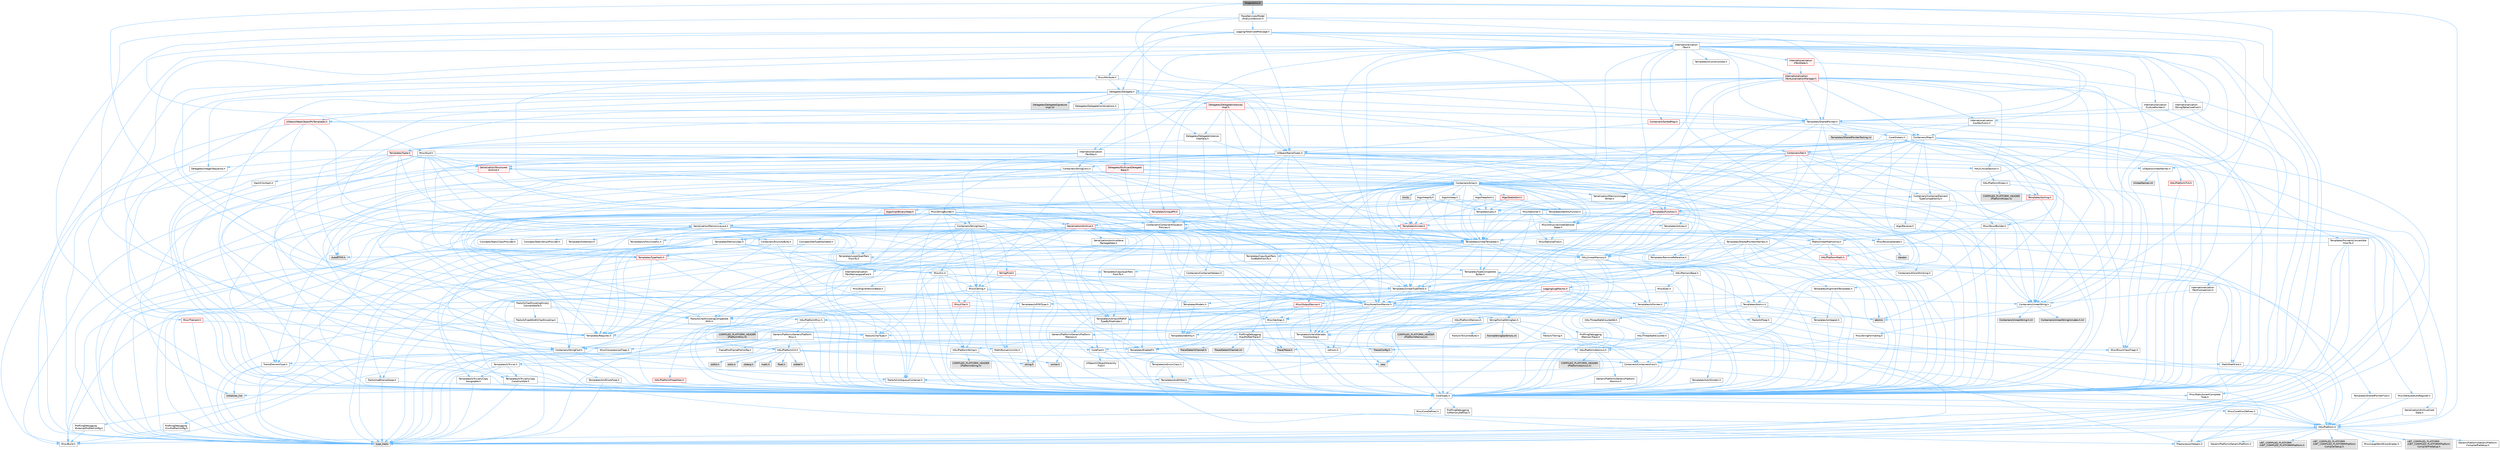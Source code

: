 digraph "Diagnostics.h"
{
 // INTERACTIVE_SVG=YES
 // LATEX_PDF_SIZE
  bgcolor="transparent";
  edge [fontname=Helvetica,fontsize=10,labelfontname=Helvetica,labelfontsize=10];
  node [fontname=Helvetica,fontsize=10,shape=box,height=0.2,width=0.4];
  Node1 [id="Node000001",label="Diagnostics.h",height=0.2,width=0.4,color="gray40", fillcolor="grey60", style="filled", fontcolor="black",tooltip=" "];
  Node1 -> Node2 [id="edge1_Node000001_Node000002",color="steelblue1",style="solid",tooltip=" "];
  Node2 [id="Node000002",label="Containers/UnrealString.h",height=0.2,width=0.4,color="grey40", fillcolor="white", style="filled",URL="$d5/dba/UnrealString_8h.html",tooltip=" "];
  Node2 -> Node3 [id="edge2_Node000002_Node000003",color="steelblue1",style="solid",tooltip=" "];
  Node3 [id="Node000003",label="Containers/UnrealStringIncludes.h.inl",height=0.2,width=0.4,color="grey60", fillcolor="#E0E0E0", style="filled",tooltip=" "];
  Node2 -> Node4 [id="edge3_Node000002_Node000004",color="steelblue1",style="solid",tooltip=" "];
  Node4 [id="Node000004",label="Containers/UnrealString.h.inl",height=0.2,width=0.4,color="grey60", fillcolor="#E0E0E0", style="filled",tooltip=" "];
  Node2 -> Node5 [id="edge4_Node000002_Node000005",color="steelblue1",style="solid",tooltip=" "];
  Node5 [id="Node000005",label="Misc/StringFormatArg.h",height=0.2,width=0.4,color="grey40", fillcolor="white", style="filled",URL="$d2/d16/StringFormatArg_8h.html",tooltip=" "];
  Node5 -> Node6 [id="edge5_Node000005_Node000006",color="steelblue1",style="solid",tooltip=" "];
  Node6 [id="Node000006",label="Containers/ContainersFwd.h",height=0.2,width=0.4,color="grey40", fillcolor="white", style="filled",URL="$d4/d0a/ContainersFwd_8h.html",tooltip=" "];
  Node6 -> Node7 [id="edge6_Node000006_Node000007",color="steelblue1",style="solid",tooltip=" "];
  Node7 [id="Node000007",label="HAL/Platform.h",height=0.2,width=0.4,color="grey40", fillcolor="white", style="filled",URL="$d9/dd0/Platform_8h.html",tooltip=" "];
  Node7 -> Node8 [id="edge7_Node000007_Node000008",color="steelblue1",style="solid",tooltip=" "];
  Node8 [id="Node000008",label="Misc/Build.h",height=0.2,width=0.4,color="grey40", fillcolor="white", style="filled",URL="$d3/dbb/Build_8h.html",tooltip=" "];
  Node7 -> Node9 [id="edge8_Node000007_Node000009",color="steelblue1",style="solid",tooltip=" "];
  Node9 [id="Node000009",label="Misc/LargeWorldCoordinates.h",height=0.2,width=0.4,color="grey40", fillcolor="white", style="filled",URL="$d2/dcb/LargeWorldCoordinates_8h.html",tooltip=" "];
  Node7 -> Node10 [id="edge9_Node000007_Node000010",color="steelblue1",style="solid",tooltip=" "];
  Node10 [id="Node000010",label="type_traits",height=0.2,width=0.4,color="grey60", fillcolor="#E0E0E0", style="filled",tooltip=" "];
  Node7 -> Node11 [id="edge10_Node000007_Node000011",color="steelblue1",style="solid",tooltip=" "];
  Node11 [id="Node000011",label="PreprocessorHelpers.h",height=0.2,width=0.4,color="grey40", fillcolor="white", style="filled",URL="$db/ddb/PreprocessorHelpers_8h.html",tooltip=" "];
  Node7 -> Node12 [id="edge11_Node000007_Node000012",color="steelblue1",style="solid",tooltip=" "];
  Node12 [id="Node000012",label="UBT_COMPILED_PLATFORM\l/UBT_COMPILED_PLATFORMPlatform\lCompilerPreSetup.h",height=0.2,width=0.4,color="grey60", fillcolor="#E0E0E0", style="filled",tooltip=" "];
  Node7 -> Node13 [id="edge12_Node000007_Node000013",color="steelblue1",style="solid",tooltip=" "];
  Node13 [id="Node000013",label="GenericPlatform/GenericPlatform\lCompilerPreSetup.h",height=0.2,width=0.4,color="grey40", fillcolor="white", style="filled",URL="$d9/dc8/GenericPlatformCompilerPreSetup_8h.html",tooltip=" "];
  Node7 -> Node14 [id="edge13_Node000007_Node000014",color="steelblue1",style="solid",tooltip=" "];
  Node14 [id="Node000014",label="GenericPlatform/GenericPlatform.h",height=0.2,width=0.4,color="grey40", fillcolor="white", style="filled",URL="$d6/d84/GenericPlatform_8h.html",tooltip=" "];
  Node7 -> Node15 [id="edge14_Node000007_Node000015",color="steelblue1",style="solid",tooltip=" "];
  Node15 [id="Node000015",label="UBT_COMPILED_PLATFORM\l/UBT_COMPILED_PLATFORMPlatform.h",height=0.2,width=0.4,color="grey60", fillcolor="#E0E0E0", style="filled",tooltip=" "];
  Node7 -> Node16 [id="edge15_Node000007_Node000016",color="steelblue1",style="solid",tooltip=" "];
  Node16 [id="Node000016",label="UBT_COMPILED_PLATFORM\l/UBT_COMPILED_PLATFORMPlatform\lCompilerSetup.h",height=0.2,width=0.4,color="grey60", fillcolor="#E0E0E0", style="filled",tooltip=" "];
  Node6 -> Node17 [id="edge16_Node000006_Node000017",color="steelblue1",style="solid",tooltip=" "];
  Node17 [id="Node000017",label="CoreTypes.h",height=0.2,width=0.4,color="grey40", fillcolor="white", style="filled",URL="$dc/dec/CoreTypes_8h.html",tooltip=" "];
  Node17 -> Node7 [id="edge17_Node000017_Node000007",color="steelblue1",style="solid",tooltip=" "];
  Node17 -> Node18 [id="edge18_Node000017_Node000018",color="steelblue1",style="solid",tooltip=" "];
  Node18 [id="Node000018",label="ProfilingDebugging\l/UMemoryDefines.h",height=0.2,width=0.4,color="grey40", fillcolor="white", style="filled",URL="$d2/da2/UMemoryDefines_8h.html",tooltip=" "];
  Node17 -> Node19 [id="edge19_Node000017_Node000019",color="steelblue1",style="solid",tooltip=" "];
  Node19 [id="Node000019",label="Misc/CoreMiscDefines.h",height=0.2,width=0.4,color="grey40", fillcolor="white", style="filled",URL="$da/d38/CoreMiscDefines_8h.html",tooltip=" "];
  Node19 -> Node7 [id="edge20_Node000019_Node000007",color="steelblue1",style="solid",tooltip=" "];
  Node19 -> Node11 [id="edge21_Node000019_Node000011",color="steelblue1",style="solid",tooltip=" "];
  Node17 -> Node20 [id="edge22_Node000017_Node000020",color="steelblue1",style="solid",tooltip=" "];
  Node20 [id="Node000020",label="Misc/CoreDefines.h",height=0.2,width=0.4,color="grey40", fillcolor="white", style="filled",URL="$d3/dd2/CoreDefines_8h.html",tooltip=" "];
  Node6 -> Node21 [id="edge23_Node000006_Node000021",color="steelblue1",style="solid",tooltip=" "];
  Node21 [id="Node000021",label="Traits/IsContiguousContainer.h",height=0.2,width=0.4,color="grey40", fillcolor="white", style="filled",URL="$d5/d3c/IsContiguousContainer_8h.html",tooltip=" "];
  Node21 -> Node17 [id="edge24_Node000021_Node000017",color="steelblue1",style="solid",tooltip=" "];
  Node21 -> Node22 [id="edge25_Node000021_Node000022",color="steelblue1",style="solid",tooltip=" "];
  Node22 [id="Node000022",label="Misc/StaticAssertComplete\lType.h",height=0.2,width=0.4,color="grey40", fillcolor="white", style="filled",URL="$d5/d4e/StaticAssertCompleteType_8h.html",tooltip=" "];
  Node21 -> Node23 [id="edge26_Node000021_Node000023",color="steelblue1",style="solid",tooltip=" "];
  Node23 [id="Node000023",label="initializer_list",height=0.2,width=0.4,color="grey60", fillcolor="#E0E0E0", style="filled",tooltip=" "];
  Node1 -> Node7 [id="edge27_Node000001_Node000007",color="steelblue1",style="solid",tooltip=" "];
  Node1 -> Node24 [id="edge28_Node000001_Node000024",color="steelblue1",style="solid",tooltip=" "];
  Node24 [id="Node000024",label="HAL/PlatformMisc.h",height=0.2,width=0.4,color="grey40", fillcolor="white", style="filled",URL="$d0/df5/PlatformMisc_8h.html",tooltip=" "];
  Node24 -> Node17 [id="edge29_Node000024_Node000017",color="steelblue1",style="solid",tooltip=" "];
  Node24 -> Node25 [id="edge30_Node000024_Node000025",color="steelblue1",style="solid",tooltip=" "];
  Node25 [id="Node000025",label="GenericPlatform/GenericPlatform\lMisc.h",height=0.2,width=0.4,color="grey40", fillcolor="white", style="filled",URL="$db/d9a/GenericPlatformMisc_8h.html",tooltip=" "];
  Node25 -> Node26 [id="edge31_Node000025_Node000026",color="steelblue1",style="solid",tooltip=" "];
  Node26 [id="Node000026",label="Containers/StringFwd.h",height=0.2,width=0.4,color="grey40", fillcolor="white", style="filled",URL="$df/d37/StringFwd_8h.html",tooltip=" "];
  Node26 -> Node17 [id="edge32_Node000026_Node000017",color="steelblue1",style="solid",tooltip=" "];
  Node26 -> Node27 [id="edge33_Node000026_Node000027",color="steelblue1",style="solid",tooltip=" "];
  Node27 [id="Node000027",label="Traits/ElementType.h",height=0.2,width=0.4,color="grey40", fillcolor="white", style="filled",URL="$d5/d4f/ElementType_8h.html",tooltip=" "];
  Node27 -> Node7 [id="edge34_Node000027_Node000007",color="steelblue1",style="solid",tooltip=" "];
  Node27 -> Node23 [id="edge35_Node000027_Node000023",color="steelblue1",style="solid",tooltip=" "];
  Node27 -> Node10 [id="edge36_Node000027_Node000010",color="steelblue1",style="solid",tooltip=" "];
  Node26 -> Node21 [id="edge37_Node000026_Node000021",color="steelblue1",style="solid",tooltip=" "];
  Node25 -> Node28 [id="edge38_Node000025_Node000028",color="steelblue1",style="solid",tooltip=" "];
  Node28 [id="Node000028",label="CoreFwd.h",height=0.2,width=0.4,color="grey40", fillcolor="white", style="filled",URL="$d1/d1e/CoreFwd_8h.html",tooltip=" "];
  Node28 -> Node17 [id="edge39_Node000028_Node000017",color="steelblue1",style="solid",tooltip=" "];
  Node28 -> Node6 [id="edge40_Node000028_Node000006",color="steelblue1",style="solid",tooltip=" "];
  Node28 -> Node29 [id="edge41_Node000028_Node000029",color="steelblue1",style="solid",tooltip=" "];
  Node29 [id="Node000029",label="Math/MathFwd.h",height=0.2,width=0.4,color="grey40", fillcolor="white", style="filled",URL="$d2/d10/MathFwd_8h.html",tooltip=" "];
  Node29 -> Node7 [id="edge42_Node000029_Node000007",color="steelblue1",style="solid",tooltip=" "];
  Node28 -> Node30 [id="edge43_Node000028_Node000030",color="steelblue1",style="solid",tooltip=" "];
  Node30 [id="Node000030",label="UObject/UObjectHierarchy\lFwd.h",height=0.2,width=0.4,color="grey40", fillcolor="white", style="filled",URL="$d3/d13/UObjectHierarchyFwd_8h.html",tooltip=" "];
  Node25 -> Node17 [id="edge44_Node000025_Node000017",color="steelblue1",style="solid",tooltip=" "];
  Node25 -> Node31 [id="edge45_Node000025_Node000031",color="steelblue1",style="solid",tooltip=" "];
  Node31 [id="Node000031",label="FramePro/FrameProConfig.h",height=0.2,width=0.4,color="grey40", fillcolor="white", style="filled",URL="$d7/d90/FrameProConfig_8h.html",tooltip=" "];
  Node25 -> Node32 [id="edge46_Node000025_Node000032",color="steelblue1",style="solid",tooltip=" "];
  Node32 [id="Node000032",label="HAL/PlatformCrt.h",height=0.2,width=0.4,color="grey40", fillcolor="white", style="filled",URL="$d8/d75/PlatformCrt_8h.html",tooltip=" "];
  Node32 -> Node33 [id="edge47_Node000032_Node000033",color="steelblue1",style="solid",tooltip=" "];
  Node33 [id="Node000033",label="new",height=0.2,width=0.4,color="grey60", fillcolor="#E0E0E0", style="filled",tooltip=" "];
  Node32 -> Node34 [id="edge48_Node000032_Node000034",color="steelblue1",style="solid",tooltip=" "];
  Node34 [id="Node000034",label="wchar.h",height=0.2,width=0.4,color="grey60", fillcolor="#E0E0E0", style="filled",tooltip=" "];
  Node32 -> Node35 [id="edge49_Node000032_Node000035",color="steelblue1",style="solid",tooltip=" "];
  Node35 [id="Node000035",label="stddef.h",height=0.2,width=0.4,color="grey60", fillcolor="#E0E0E0", style="filled",tooltip=" "];
  Node32 -> Node36 [id="edge50_Node000032_Node000036",color="steelblue1",style="solid",tooltip=" "];
  Node36 [id="Node000036",label="stdlib.h",height=0.2,width=0.4,color="grey60", fillcolor="#E0E0E0", style="filled",tooltip=" "];
  Node32 -> Node37 [id="edge51_Node000032_Node000037",color="steelblue1",style="solid",tooltip=" "];
  Node37 [id="Node000037",label="stdio.h",height=0.2,width=0.4,color="grey60", fillcolor="#E0E0E0", style="filled",tooltip=" "];
  Node32 -> Node38 [id="edge52_Node000032_Node000038",color="steelblue1",style="solid",tooltip=" "];
  Node38 [id="Node000038",label="stdarg.h",height=0.2,width=0.4,color="grey60", fillcolor="#E0E0E0", style="filled",tooltip=" "];
  Node32 -> Node39 [id="edge53_Node000032_Node000039",color="steelblue1",style="solid",tooltip=" "];
  Node39 [id="Node000039",label="math.h",height=0.2,width=0.4,color="grey60", fillcolor="#E0E0E0", style="filled",tooltip=" "];
  Node32 -> Node40 [id="edge54_Node000032_Node000040",color="steelblue1",style="solid",tooltip=" "];
  Node40 [id="Node000040",label="float.h",height=0.2,width=0.4,color="grey60", fillcolor="#E0E0E0", style="filled",tooltip=" "];
  Node32 -> Node41 [id="edge55_Node000032_Node000041",color="steelblue1",style="solid",tooltip=" "];
  Node41 [id="Node000041",label="string.h",height=0.2,width=0.4,color="grey60", fillcolor="#E0E0E0", style="filled",tooltip=" "];
  Node25 -> Node42 [id="edge56_Node000025_Node000042",color="steelblue1",style="solid",tooltip=" "];
  Node42 [id="Node000042",label="Math/NumericLimits.h",height=0.2,width=0.4,color="grey40", fillcolor="white", style="filled",URL="$df/d1b/NumericLimits_8h.html",tooltip=" "];
  Node42 -> Node17 [id="edge57_Node000042_Node000017",color="steelblue1",style="solid",tooltip=" "];
  Node25 -> Node43 [id="edge58_Node000025_Node000043",color="steelblue1",style="solid",tooltip=" "];
  Node43 [id="Node000043",label="Misc/CompressionFlags.h",height=0.2,width=0.4,color="grey40", fillcolor="white", style="filled",URL="$d9/d76/CompressionFlags_8h.html",tooltip=" "];
  Node25 -> Node44 [id="edge59_Node000025_Node000044",color="steelblue1",style="solid",tooltip=" "];
  Node44 [id="Node000044",label="Misc/EnumClassFlags.h",height=0.2,width=0.4,color="grey40", fillcolor="white", style="filled",URL="$d8/de7/EnumClassFlags_8h.html",tooltip=" "];
  Node25 -> Node45 [id="edge60_Node000025_Node000045",color="steelblue1",style="solid",tooltip=" "];
  Node45 [id="Node000045",label="ProfilingDebugging\l/CsvProfilerConfig.h",height=0.2,width=0.4,color="grey40", fillcolor="white", style="filled",URL="$d3/d88/CsvProfilerConfig_8h.html",tooltip=" "];
  Node45 -> Node8 [id="edge61_Node000045_Node000008",color="steelblue1",style="solid",tooltip=" "];
  Node25 -> Node46 [id="edge62_Node000025_Node000046",color="steelblue1",style="solid",tooltip=" "];
  Node46 [id="Node000046",label="ProfilingDebugging\l/ExternalProfilerConfig.h",height=0.2,width=0.4,color="grey40", fillcolor="white", style="filled",URL="$d3/dbb/ExternalProfilerConfig_8h.html",tooltip=" "];
  Node46 -> Node8 [id="edge63_Node000046_Node000008",color="steelblue1",style="solid",tooltip=" "];
  Node24 -> Node47 [id="edge64_Node000024_Node000047",color="steelblue1",style="solid",tooltip=" "];
  Node47 [id="Node000047",label="COMPILED_PLATFORM_HEADER\l(PlatformMisc.h)",height=0.2,width=0.4,color="grey60", fillcolor="#E0E0E0", style="filled",tooltip=" "];
  Node24 -> Node48 [id="edge65_Node000024_Node000048",color="steelblue1",style="solid",tooltip=" "];
  Node48 [id="Node000048",label="ProfilingDebugging\l/CpuProfilerTrace.h",height=0.2,width=0.4,color="grey40", fillcolor="white", style="filled",URL="$da/dcb/CpuProfilerTrace_8h.html",tooltip=" "];
  Node48 -> Node17 [id="edge66_Node000048_Node000017",color="steelblue1",style="solid",tooltip=" "];
  Node48 -> Node6 [id="edge67_Node000048_Node000006",color="steelblue1",style="solid",tooltip=" "];
  Node48 -> Node49 [id="edge68_Node000048_Node000049",color="steelblue1",style="solid",tooltip=" "];
  Node49 [id="Node000049",label="HAL/PlatformAtomics.h",height=0.2,width=0.4,color="grey40", fillcolor="white", style="filled",URL="$d3/d36/PlatformAtomics_8h.html",tooltip=" "];
  Node49 -> Node17 [id="edge69_Node000049_Node000017",color="steelblue1",style="solid",tooltip=" "];
  Node49 -> Node50 [id="edge70_Node000049_Node000050",color="steelblue1",style="solid",tooltip=" "];
  Node50 [id="Node000050",label="GenericPlatform/GenericPlatform\lAtomics.h",height=0.2,width=0.4,color="grey40", fillcolor="white", style="filled",URL="$da/d72/GenericPlatformAtomics_8h.html",tooltip=" "];
  Node50 -> Node17 [id="edge71_Node000050_Node000017",color="steelblue1",style="solid",tooltip=" "];
  Node49 -> Node51 [id="edge72_Node000049_Node000051",color="steelblue1",style="solid",tooltip=" "];
  Node51 [id="Node000051",label="COMPILED_PLATFORM_HEADER\l(PlatformAtomics.h)",height=0.2,width=0.4,color="grey60", fillcolor="#E0E0E0", style="filled",tooltip=" "];
  Node48 -> Node11 [id="edge73_Node000048_Node000011",color="steelblue1",style="solid",tooltip=" "];
  Node48 -> Node8 [id="edge74_Node000048_Node000008",color="steelblue1",style="solid",tooltip=" "];
  Node48 -> Node52 [id="edge75_Node000048_Node000052",color="steelblue1",style="solid",tooltip=" "];
  Node52 [id="Node000052",label="Trace/Config.h",height=0.2,width=0.4,color="grey60", fillcolor="#E0E0E0", style="filled",tooltip=" "];
  Node48 -> Node53 [id="edge76_Node000048_Node000053",color="steelblue1",style="solid",tooltip=" "];
  Node53 [id="Node000053",label="Trace/Detail/Channel.h",height=0.2,width=0.4,color="grey60", fillcolor="#E0E0E0", style="filled",tooltip=" "];
  Node48 -> Node54 [id="edge77_Node000048_Node000054",color="steelblue1",style="solid",tooltip=" "];
  Node54 [id="Node000054",label="Trace/Detail/Channel.inl",height=0.2,width=0.4,color="grey60", fillcolor="#E0E0E0", style="filled",tooltip=" "];
  Node48 -> Node55 [id="edge78_Node000048_Node000055",color="steelblue1",style="solid",tooltip=" "];
  Node55 [id="Node000055",label="Trace/Trace.h",height=0.2,width=0.4,color="grey60", fillcolor="#E0E0E0", style="filled",tooltip=" "];
  Node1 -> Node56 [id="edge79_Node000001_Node000056",color="steelblue1",style="solid",tooltip=" "];
  Node56 [id="Node000056",label="TraceServices/Model\l/AnalysisSession.h",height=0.2,width=0.4,color="grey40", fillcolor="white", style="filled",URL="$d2/dff/AnalysisSession_8h.html",tooltip=" "];
  Node56 -> Node17 [id="edge80_Node000056_Node000017",color="steelblue1",style="solid",tooltip=" "];
  Node56 -> Node26 [id="edge81_Node000056_Node000026",color="steelblue1",style="solid",tooltip=" "];
  Node56 -> Node57 [id="edge82_Node000056_Node000057",color="steelblue1",style="solid",tooltip=" "];
  Node57 [id="Node000057",label="Logging/TokenizedMessage.h",height=0.2,width=0.4,color="grey40", fillcolor="white", style="filled",URL="$d1/d0f/TokenizedMessage_8h.html",tooltip=" "];
  Node57 -> Node58 [id="edge83_Node000057_Node000058",color="steelblue1",style="solid",tooltip=" "];
  Node58 [id="Node000058",label="Containers/Array.h",height=0.2,width=0.4,color="grey40", fillcolor="white", style="filled",URL="$df/dd0/Array_8h.html",tooltip=" "];
  Node58 -> Node17 [id="edge84_Node000058_Node000017",color="steelblue1",style="solid",tooltip=" "];
  Node58 -> Node59 [id="edge85_Node000058_Node000059",color="steelblue1",style="solid",tooltip=" "];
  Node59 [id="Node000059",label="Misc/AssertionMacros.h",height=0.2,width=0.4,color="grey40", fillcolor="white", style="filled",URL="$d0/dfa/AssertionMacros_8h.html",tooltip=" "];
  Node59 -> Node17 [id="edge86_Node000059_Node000017",color="steelblue1",style="solid",tooltip=" "];
  Node59 -> Node7 [id="edge87_Node000059_Node000007",color="steelblue1",style="solid",tooltip=" "];
  Node59 -> Node24 [id="edge88_Node000059_Node000024",color="steelblue1",style="solid",tooltip=" "];
  Node59 -> Node11 [id="edge89_Node000059_Node000011",color="steelblue1",style="solid",tooltip=" "];
  Node59 -> Node60 [id="edge90_Node000059_Node000060",color="steelblue1",style="solid",tooltip=" "];
  Node60 [id="Node000060",label="Templates/EnableIf.h",height=0.2,width=0.4,color="grey40", fillcolor="white", style="filled",URL="$d7/d60/EnableIf_8h.html",tooltip=" "];
  Node60 -> Node17 [id="edge91_Node000060_Node000017",color="steelblue1",style="solid",tooltip=" "];
  Node59 -> Node61 [id="edge92_Node000059_Node000061",color="steelblue1",style="solid",tooltip=" "];
  Node61 [id="Node000061",label="Templates/IsArrayOrRefOf\lTypeByPredicate.h",height=0.2,width=0.4,color="grey40", fillcolor="white", style="filled",URL="$d6/da1/IsArrayOrRefOfTypeByPredicate_8h.html",tooltip=" "];
  Node61 -> Node17 [id="edge93_Node000061_Node000017",color="steelblue1",style="solid",tooltip=" "];
  Node59 -> Node62 [id="edge94_Node000059_Node000062",color="steelblue1",style="solid",tooltip=" "];
  Node62 [id="Node000062",label="Templates/IsValidVariadic\lFunctionArg.h",height=0.2,width=0.4,color="grey40", fillcolor="white", style="filled",URL="$d0/dc8/IsValidVariadicFunctionArg_8h.html",tooltip=" "];
  Node62 -> Node17 [id="edge95_Node000062_Node000017",color="steelblue1",style="solid",tooltip=" "];
  Node62 -> Node63 [id="edge96_Node000062_Node000063",color="steelblue1",style="solid",tooltip=" "];
  Node63 [id="Node000063",label="IsEnum.h",height=0.2,width=0.4,color="grey40", fillcolor="white", style="filled",URL="$d4/de5/IsEnum_8h.html",tooltip=" "];
  Node62 -> Node10 [id="edge97_Node000062_Node000010",color="steelblue1",style="solid",tooltip=" "];
  Node59 -> Node64 [id="edge98_Node000059_Node000064",color="steelblue1",style="solid",tooltip=" "];
  Node64 [id="Node000064",label="Traits/IsCharEncodingCompatible\lWith.h",height=0.2,width=0.4,color="grey40", fillcolor="white", style="filled",URL="$df/dd1/IsCharEncodingCompatibleWith_8h.html",tooltip=" "];
  Node64 -> Node10 [id="edge99_Node000064_Node000010",color="steelblue1",style="solid",tooltip=" "];
  Node64 -> Node65 [id="edge100_Node000064_Node000065",color="steelblue1",style="solid",tooltip=" "];
  Node65 [id="Node000065",label="Traits/IsCharType.h",height=0.2,width=0.4,color="grey40", fillcolor="white", style="filled",URL="$db/d51/IsCharType_8h.html",tooltip=" "];
  Node65 -> Node17 [id="edge101_Node000065_Node000017",color="steelblue1",style="solid",tooltip=" "];
  Node59 -> Node66 [id="edge102_Node000059_Node000066",color="steelblue1",style="solid",tooltip=" "];
  Node66 [id="Node000066",label="Misc/VarArgs.h",height=0.2,width=0.4,color="grey40", fillcolor="white", style="filled",URL="$d5/d6f/VarArgs_8h.html",tooltip=" "];
  Node66 -> Node17 [id="edge103_Node000066_Node000017",color="steelblue1",style="solid",tooltip=" "];
  Node59 -> Node67 [id="edge104_Node000059_Node000067",color="steelblue1",style="solid",tooltip=" "];
  Node67 [id="Node000067",label="String/FormatStringSan.h",height=0.2,width=0.4,color="grey40", fillcolor="white", style="filled",URL="$d3/d8b/FormatStringSan_8h.html",tooltip=" "];
  Node67 -> Node10 [id="edge105_Node000067_Node000010",color="steelblue1",style="solid",tooltip=" "];
  Node67 -> Node17 [id="edge106_Node000067_Node000017",color="steelblue1",style="solid",tooltip=" "];
  Node67 -> Node68 [id="edge107_Node000067_Node000068",color="steelblue1",style="solid",tooltip=" "];
  Node68 [id="Node000068",label="Templates/Requires.h",height=0.2,width=0.4,color="grey40", fillcolor="white", style="filled",URL="$dc/d96/Requires_8h.html",tooltip=" "];
  Node68 -> Node60 [id="edge108_Node000068_Node000060",color="steelblue1",style="solid",tooltip=" "];
  Node68 -> Node10 [id="edge109_Node000068_Node000010",color="steelblue1",style="solid",tooltip=" "];
  Node67 -> Node69 [id="edge110_Node000067_Node000069",color="steelblue1",style="solid",tooltip=" "];
  Node69 [id="Node000069",label="Templates/Identity.h",height=0.2,width=0.4,color="grey40", fillcolor="white", style="filled",URL="$d0/dd5/Identity_8h.html",tooltip=" "];
  Node67 -> Node62 [id="edge111_Node000067_Node000062",color="steelblue1",style="solid",tooltip=" "];
  Node67 -> Node65 [id="edge112_Node000067_Node000065",color="steelblue1",style="solid",tooltip=" "];
  Node67 -> Node70 [id="edge113_Node000067_Node000070",color="steelblue1",style="solid",tooltip=" "];
  Node70 [id="Node000070",label="Traits/IsTEnumAsByte.h",height=0.2,width=0.4,color="grey40", fillcolor="white", style="filled",URL="$d1/de6/IsTEnumAsByte_8h.html",tooltip=" "];
  Node67 -> Node71 [id="edge114_Node000067_Node000071",color="steelblue1",style="solid",tooltip=" "];
  Node71 [id="Node000071",label="Traits/IsTString.h",height=0.2,width=0.4,color="grey40", fillcolor="white", style="filled",URL="$d0/df8/IsTString_8h.html",tooltip=" "];
  Node71 -> Node6 [id="edge115_Node000071_Node000006",color="steelblue1",style="solid",tooltip=" "];
  Node67 -> Node6 [id="edge116_Node000067_Node000006",color="steelblue1",style="solid",tooltip=" "];
  Node67 -> Node72 [id="edge117_Node000067_Node000072",color="steelblue1",style="solid",tooltip=" "];
  Node72 [id="Node000072",label="FormatStringSanErrors.inl",height=0.2,width=0.4,color="grey60", fillcolor="#E0E0E0", style="filled",tooltip=" "];
  Node59 -> Node73 [id="edge118_Node000059_Node000073",color="steelblue1",style="solid",tooltip=" "];
  Node73 [id="Node000073",label="atomic",height=0.2,width=0.4,color="grey60", fillcolor="#E0E0E0", style="filled",tooltip=" "];
  Node58 -> Node74 [id="edge119_Node000058_Node000074",color="steelblue1",style="solid",tooltip=" "];
  Node74 [id="Node000074",label="Misc/IntrusiveUnsetOptional\lState.h",height=0.2,width=0.4,color="grey40", fillcolor="white", style="filled",URL="$d2/d0a/IntrusiveUnsetOptionalState_8h.html",tooltip=" "];
  Node74 -> Node75 [id="edge120_Node000074_Node000075",color="steelblue1",style="solid",tooltip=" "];
  Node75 [id="Node000075",label="Misc/OptionalFwd.h",height=0.2,width=0.4,color="grey40", fillcolor="white", style="filled",URL="$dc/d50/OptionalFwd_8h.html",tooltip=" "];
  Node58 -> Node76 [id="edge121_Node000058_Node000076",color="steelblue1",style="solid",tooltip=" "];
  Node76 [id="Node000076",label="Misc/ReverseIterate.h",height=0.2,width=0.4,color="grey40", fillcolor="white", style="filled",URL="$db/de3/ReverseIterate_8h.html",tooltip=" "];
  Node76 -> Node7 [id="edge122_Node000076_Node000007",color="steelblue1",style="solid",tooltip=" "];
  Node76 -> Node77 [id="edge123_Node000076_Node000077",color="steelblue1",style="solid",tooltip=" "];
  Node77 [id="Node000077",label="iterator",height=0.2,width=0.4,color="grey60", fillcolor="#E0E0E0", style="filled",tooltip=" "];
  Node58 -> Node78 [id="edge124_Node000058_Node000078",color="steelblue1",style="solid",tooltip=" "];
  Node78 [id="Node000078",label="HAL/UnrealMemory.h",height=0.2,width=0.4,color="grey40", fillcolor="white", style="filled",URL="$d9/d96/UnrealMemory_8h.html",tooltip=" "];
  Node78 -> Node17 [id="edge125_Node000078_Node000017",color="steelblue1",style="solid",tooltip=" "];
  Node78 -> Node79 [id="edge126_Node000078_Node000079",color="steelblue1",style="solid",tooltip=" "];
  Node79 [id="Node000079",label="GenericPlatform/GenericPlatform\lMemory.h",height=0.2,width=0.4,color="grey40", fillcolor="white", style="filled",URL="$dd/d22/GenericPlatformMemory_8h.html",tooltip=" "];
  Node79 -> Node28 [id="edge127_Node000079_Node000028",color="steelblue1",style="solid",tooltip=" "];
  Node79 -> Node17 [id="edge128_Node000079_Node000017",color="steelblue1",style="solid",tooltip=" "];
  Node79 -> Node80 [id="edge129_Node000079_Node000080",color="steelblue1",style="solid",tooltip=" "];
  Node80 [id="Node000080",label="HAL/PlatformString.h",height=0.2,width=0.4,color="grey40", fillcolor="white", style="filled",URL="$db/db5/PlatformString_8h.html",tooltip=" "];
  Node80 -> Node17 [id="edge130_Node000080_Node000017",color="steelblue1",style="solid",tooltip=" "];
  Node80 -> Node81 [id="edge131_Node000080_Node000081",color="steelblue1",style="solid",tooltip=" "];
  Node81 [id="Node000081",label="COMPILED_PLATFORM_HEADER\l(PlatformString.h)",height=0.2,width=0.4,color="grey60", fillcolor="#E0E0E0", style="filled",tooltip=" "];
  Node79 -> Node41 [id="edge132_Node000079_Node000041",color="steelblue1",style="solid",tooltip=" "];
  Node79 -> Node34 [id="edge133_Node000079_Node000034",color="steelblue1",style="solid",tooltip=" "];
  Node78 -> Node82 [id="edge134_Node000078_Node000082",color="steelblue1",style="solid",tooltip=" "];
  Node82 [id="Node000082",label="HAL/MemoryBase.h",height=0.2,width=0.4,color="grey40", fillcolor="white", style="filled",URL="$d6/d9f/MemoryBase_8h.html",tooltip=" "];
  Node82 -> Node17 [id="edge135_Node000082_Node000017",color="steelblue1",style="solid",tooltip=" "];
  Node82 -> Node49 [id="edge136_Node000082_Node000049",color="steelblue1",style="solid",tooltip=" "];
  Node82 -> Node32 [id="edge137_Node000082_Node000032",color="steelblue1",style="solid",tooltip=" "];
  Node82 -> Node83 [id="edge138_Node000082_Node000083",color="steelblue1",style="solid",tooltip=" "];
  Node83 [id="Node000083",label="Misc/Exec.h",height=0.2,width=0.4,color="grey40", fillcolor="white", style="filled",URL="$de/ddb/Exec_8h.html",tooltip=" "];
  Node83 -> Node17 [id="edge139_Node000083_Node000017",color="steelblue1",style="solid",tooltip=" "];
  Node83 -> Node59 [id="edge140_Node000083_Node000059",color="steelblue1",style="solid",tooltip=" "];
  Node82 -> Node84 [id="edge141_Node000082_Node000084",color="steelblue1",style="solid",tooltip=" "];
  Node84 [id="Node000084",label="Misc/OutputDevice.h",height=0.2,width=0.4,color="red", fillcolor="#FFF0F0", style="filled",URL="$d7/d32/OutputDevice_8h.html",tooltip=" "];
  Node84 -> Node28 [id="edge142_Node000084_Node000028",color="steelblue1",style="solid",tooltip=" "];
  Node84 -> Node17 [id="edge143_Node000084_Node000017",color="steelblue1",style="solid",tooltip=" "];
  Node84 -> Node66 [id="edge144_Node000084_Node000066",color="steelblue1",style="solid",tooltip=" "];
  Node84 -> Node61 [id="edge145_Node000084_Node000061",color="steelblue1",style="solid",tooltip=" "];
  Node84 -> Node62 [id="edge146_Node000084_Node000062",color="steelblue1",style="solid",tooltip=" "];
  Node84 -> Node64 [id="edge147_Node000084_Node000064",color="steelblue1",style="solid",tooltip=" "];
  Node82 -> Node86 [id="edge148_Node000082_Node000086",color="steelblue1",style="solid",tooltip=" "];
  Node86 [id="Node000086",label="Templates/Atomic.h",height=0.2,width=0.4,color="grey40", fillcolor="white", style="filled",URL="$d3/d91/Atomic_8h.html",tooltip=" "];
  Node86 -> Node87 [id="edge149_Node000086_Node000087",color="steelblue1",style="solid",tooltip=" "];
  Node87 [id="Node000087",label="HAL/ThreadSafeCounter.h",height=0.2,width=0.4,color="grey40", fillcolor="white", style="filled",URL="$dc/dc9/ThreadSafeCounter_8h.html",tooltip=" "];
  Node87 -> Node17 [id="edge150_Node000087_Node000017",color="steelblue1",style="solid",tooltip=" "];
  Node87 -> Node49 [id="edge151_Node000087_Node000049",color="steelblue1",style="solid",tooltip=" "];
  Node86 -> Node88 [id="edge152_Node000086_Node000088",color="steelblue1",style="solid",tooltip=" "];
  Node88 [id="Node000088",label="HAL/ThreadSafeCounter64.h",height=0.2,width=0.4,color="grey40", fillcolor="white", style="filled",URL="$d0/d12/ThreadSafeCounter64_8h.html",tooltip=" "];
  Node88 -> Node17 [id="edge153_Node000088_Node000017",color="steelblue1",style="solid",tooltip=" "];
  Node88 -> Node87 [id="edge154_Node000088_Node000087",color="steelblue1",style="solid",tooltip=" "];
  Node86 -> Node89 [id="edge155_Node000086_Node000089",color="steelblue1",style="solid",tooltip=" "];
  Node89 [id="Node000089",label="Templates/IsIntegral.h",height=0.2,width=0.4,color="grey40", fillcolor="white", style="filled",URL="$da/d64/IsIntegral_8h.html",tooltip=" "];
  Node89 -> Node17 [id="edge156_Node000089_Node000017",color="steelblue1",style="solid",tooltip=" "];
  Node86 -> Node90 [id="edge157_Node000086_Node000090",color="steelblue1",style="solid",tooltip=" "];
  Node90 [id="Node000090",label="Templates/IsTrivial.h",height=0.2,width=0.4,color="grey40", fillcolor="white", style="filled",URL="$da/d4c/IsTrivial_8h.html",tooltip=" "];
  Node90 -> Node91 [id="edge158_Node000090_Node000091",color="steelblue1",style="solid",tooltip=" "];
  Node91 [id="Node000091",label="Templates/AndOrNot.h",height=0.2,width=0.4,color="grey40", fillcolor="white", style="filled",URL="$db/d0a/AndOrNot_8h.html",tooltip=" "];
  Node91 -> Node17 [id="edge159_Node000091_Node000017",color="steelblue1",style="solid",tooltip=" "];
  Node90 -> Node92 [id="edge160_Node000090_Node000092",color="steelblue1",style="solid",tooltip=" "];
  Node92 [id="Node000092",label="Templates/IsTriviallyCopy\lConstructible.h",height=0.2,width=0.4,color="grey40", fillcolor="white", style="filled",URL="$d3/d78/IsTriviallyCopyConstructible_8h.html",tooltip=" "];
  Node92 -> Node17 [id="edge161_Node000092_Node000017",color="steelblue1",style="solid",tooltip=" "];
  Node92 -> Node10 [id="edge162_Node000092_Node000010",color="steelblue1",style="solid",tooltip=" "];
  Node90 -> Node93 [id="edge163_Node000090_Node000093",color="steelblue1",style="solid",tooltip=" "];
  Node93 [id="Node000093",label="Templates/IsTriviallyCopy\lAssignable.h",height=0.2,width=0.4,color="grey40", fillcolor="white", style="filled",URL="$d2/df2/IsTriviallyCopyAssignable_8h.html",tooltip=" "];
  Node93 -> Node17 [id="edge164_Node000093_Node000017",color="steelblue1",style="solid",tooltip=" "];
  Node93 -> Node10 [id="edge165_Node000093_Node000010",color="steelblue1",style="solid",tooltip=" "];
  Node90 -> Node10 [id="edge166_Node000090_Node000010",color="steelblue1",style="solid",tooltip=" "];
  Node86 -> Node94 [id="edge167_Node000086_Node000094",color="steelblue1",style="solid",tooltip=" "];
  Node94 [id="Node000094",label="Traits/IntType.h",height=0.2,width=0.4,color="grey40", fillcolor="white", style="filled",URL="$d7/deb/IntType_8h.html",tooltip=" "];
  Node94 -> Node7 [id="edge168_Node000094_Node000007",color="steelblue1",style="solid",tooltip=" "];
  Node86 -> Node73 [id="edge169_Node000086_Node000073",color="steelblue1",style="solid",tooltip=" "];
  Node78 -> Node95 [id="edge170_Node000078_Node000095",color="steelblue1",style="solid",tooltip=" "];
  Node95 [id="Node000095",label="HAL/PlatformMemory.h",height=0.2,width=0.4,color="grey40", fillcolor="white", style="filled",URL="$de/d68/PlatformMemory_8h.html",tooltip=" "];
  Node95 -> Node17 [id="edge171_Node000095_Node000017",color="steelblue1",style="solid",tooltip=" "];
  Node95 -> Node79 [id="edge172_Node000095_Node000079",color="steelblue1",style="solid",tooltip=" "];
  Node95 -> Node96 [id="edge173_Node000095_Node000096",color="steelblue1",style="solid",tooltip=" "];
  Node96 [id="Node000096",label="COMPILED_PLATFORM_HEADER\l(PlatformMemory.h)",height=0.2,width=0.4,color="grey60", fillcolor="#E0E0E0", style="filled",tooltip=" "];
  Node78 -> Node97 [id="edge174_Node000078_Node000097",color="steelblue1",style="solid",tooltip=" "];
  Node97 [id="Node000097",label="ProfilingDebugging\l/MemoryTrace.h",height=0.2,width=0.4,color="grey40", fillcolor="white", style="filled",URL="$da/dd7/MemoryTrace_8h.html",tooltip=" "];
  Node97 -> Node7 [id="edge175_Node000097_Node000007",color="steelblue1",style="solid",tooltip=" "];
  Node97 -> Node44 [id="edge176_Node000097_Node000044",color="steelblue1",style="solid",tooltip=" "];
  Node97 -> Node52 [id="edge177_Node000097_Node000052",color="steelblue1",style="solid",tooltip=" "];
  Node97 -> Node55 [id="edge178_Node000097_Node000055",color="steelblue1",style="solid",tooltip=" "];
  Node78 -> Node98 [id="edge179_Node000078_Node000098",color="steelblue1",style="solid",tooltip=" "];
  Node98 [id="Node000098",label="Templates/IsPointer.h",height=0.2,width=0.4,color="grey40", fillcolor="white", style="filled",URL="$d7/d05/IsPointer_8h.html",tooltip=" "];
  Node98 -> Node17 [id="edge180_Node000098_Node000017",color="steelblue1",style="solid",tooltip=" "];
  Node58 -> Node99 [id="edge181_Node000058_Node000099",color="steelblue1",style="solid",tooltip=" "];
  Node99 [id="Node000099",label="Templates/UnrealTypeTraits.h",height=0.2,width=0.4,color="grey40", fillcolor="white", style="filled",URL="$d2/d2d/UnrealTypeTraits_8h.html",tooltip=" "];
  Node99 -> Node17 [id="edge182_Node000099_Node000017",color="steelblue1",style="solid",tooltip=" "];
  Node99 -> Node98 [id="edge183_Node000099_Node000098",color="steelblue1",style="solid",tooltip=" "];
  Node99 -> Node59 [id="edge184_Node000099_Node000059",color="steelblue1",style="solid",tooltip=" "];
  Node99 -> Node91 [id="edge185_Node000099_Node000091",color="steelblue1",style="solid",tooltip=" "];
  Node99 -> Node60 [id="edge186_Node000099_Node000060",color="steelblue1",style="solid",tooltip=" "];
  Node99 -> Node100 [id="edge187_Node000099_Node000100",color="steelblue1",style="solid",tooltip=" "];
  Node100 [id="Node000100",label="Templates/IsArithmetic.h",height=0.2,width=0.4,color="grey40", fillcolor="white", style="filled",URL="$d2/d5d/IsArithmetic_8h.html",tooltip=" "];
  Node100 -> Node17 [id="edge188_Node000100_Node000017",color="steelblue1",style="solid",tooltip=" "];
  Node99 -> Node63 [id="edge189_Node000099_Node000063",color="steelblue1",style="solid",tooltip=" "];
  Node99 -> Node101 [id="edge190_Node000099_Node000101",color="steelblue1",style="solid",tooltip=" "];
  Node101 [id="Node000101",label="Templates/Models.h",height=0.2,width=0.4,color="grey40", fillcolor="white", style="filled",URL="$d3/d0c/Models_8h.html",tooltip=" "];
  Node101 -> Node69 [id="edge191_Node000101_Node000069",color="steelblue1",style="solid",tooltip=" "];
  Node99 -> Node102 [id="edge192_Node000099_Node000102",color="steelblue1",style="solid",tooltip=" "];
  Node102 [id="Node000102",label="Templates/IsPODType.h",height=0.2,width=0.4,color="grey40", fillcolor="white", style="filled",URL="$d7/db1/IsPODType_8h.html",tooltip=" "];
  Node102 -> Node17 [id="edge193_Node000102_Node000017",color="steelblue1",style="solid",tooltip=" "];
  Node99 -> Node103 [id="edge194_Node000099_Node000103",color="steelblue1",style="solid",tooltip=" "];
  Node103 [id="Node000103",label="Templates/IsUECoreType.h",height=0.2,width=0.4,color="grey40", fillcolor="white", style="filled",URL="$d1/db8/IsUECoreType_8h.html",tooltip=" "];
  Node103 -> Node17 [id="edge195_Node000103_Node000017",color="steelblue1",style="solid",tooltip=" "];
  Node103 -> Node10 [id="edge196_Node000103_Node000010",color="steelblue1",style="solid",tooltip=" "];
  Node99 -> Node92 [id="edge197_Node000099_Node000092",color="steelblue1",style="solid",tooltip=" "];
  Node58 -> Node104 [id="edge198_Node000058_Node000104",color="steelblue1",style="solid",tooltip=" "];
  Node104 [id="Node000104",label="Templates/UnrealTemplate.h",height=0.2,width=0.4,color="grey40", fillcolor="white", style="filled",URL="$d4/d24/UnrealTemplate_8h.html",tooltip=" "];
  Node104 -> Node17 [id="edge199_Node000104_Node000017",color="steelblue1",style="solid",tooltip=" "];
  Node104 -> Node98 [id="edge200_Node000104_Node000098",color="steelblue1",style="solid",tooltip=" "];
  Node104 -> Node78 [id="edge201_Node000104_Node000078",color="steelblue1",style="solid",tooltip=" "];
  Node104 -> Node105 [id="edge202_Node000104_Node000105",color="steelblue1",style="solid",tooltip=" "];
  Node105 [id="Node000105",label="Templates/CopyQualifiers\lAndRefsFromTo.h",height=0.2,width=0.4,color="grey40", fillcolor="white", style="filled",URL="$d3/db3/CopyQualifiersAndRefsFromTo_8h.html",tooltip=" "];
  Node105 -> Node106 [id="edge203_Node000105_Node000106",color="steelblue1",style="solid",tooltip=" "];
  Node106 [id="Node000106",label="Templates/CopyQualifiers\lFromTo.h",height=0.2,width=0.4,color="grey40", fillcolor="white", style="filled",URL="$d5/db4/CopyQualifiersFromTo_8h.html",tooltip=" "];
  Node104 -> Node99 [id="edge204_Node000104_Node000099",color="steelblue1",style="solid",tooltip=" "];
  Node104 -> Node107 [id="edge205_Node000104_Node000107",color="steelblue1",style="solid",tooltip=" "];
  Node107 [id="Node000107",label="Templates/RemoveReference.h",height=0.2,width=0.4,color="grey40", fillcolor="white", style="filled",URL="$da/dbe/RemoveReference_8h.html",tooltip=" "];
  Node107 -> Node17 [id="edge206_Node000107_Node000017",color="steelblue1",style="solid",tooltip=" "];
  Node104 -> Node68 [id="edge207_Node000104_Node000068",color="steelblue1",style="solid",tooltip=" "];
  Node104 -> Node108 [id="edge208_Node000104_Node000108",color="steelblue1",style="solid",tooltip=" "];
  Node108 [id="Node000108",label="Templates/TypeCompatible\lBytes.h",height=0.2,width=0.4,color="grey40", fillcolor="white", style="filled",URL="$df/d0a/TypeCompatibleBytes_8h.html",tooltip=" "];
  Node108 -> Node17 [id="edge209_Node000108_Node000017",color="steelblue1",style="solid",tooltip=" "];
  Node108 -> Node41 [id="edge210_Node000108_Node000041",color="steelblue1",style="solid",tooltip=" "];
  Node108 -> Node33 [id="edge211_Node000108_Node000033",color="steelblue1",style="solid",tooltip=" "];
  Node108 -> Node10 [id="edge212_Node000108_Node000010",color="steelblue1",style="solid",tooltip=" "];
  Node104 -> Node69 [id="edge213_Node000104_Node000069",color="steelblue1",style="solid",tooltip=" "];
  Node104 -> Node21 [id="edge214_Node000104_Node000021",color="steelblue1",style="solid",tooltip=" "];
  Node104 -> Node109 [id="edge215_Node000104_Node000109",color="steelblue1",style="solid",tooltip=" "];
  Node109 [id="Node000109",label="Traits/UseBitwiseSwap.h",height=0.2,width=0.4,color="grey40", fillcolor="white", style="filled",URL="$db/df3/UseBitwiseSwap_8h.html",tooltip=" "];
  Node109 -> Node17 [id="edge216_Node000109_Node000017",color="steelblue1",style="solid",tooltip=" "];
  Node109 -> Node10 [id="edge217_Node000109_Node000010",color="steelblue1",style="solid",tooltip=" "];
  Node104 -> Node10 [id="edge218_Node000104_Node000010",color="steelblue1",style="solid",tooltip=" "];
  Node58 -> Node110 [id="edge219_Node000058_Node000110",color="steelblue1",style="solid",tooltip=" "];
  Node110 [id="Node000110",label="Containers/AllowShrinking.h",height=0.2,width=0.4,color="grey40", fillcolor="white", style="filled",URL="$d7/d1a/AllowShrinking_8h.html",tooltip=" "];
  Node110 -> Node17 [id="edge220_Node000110_Node000017",color="steelblue1",style="solid",tooltip=" "];
  Node58 -> Node111 [id="edge221_Node000058_Node000111",color="steelblue1",style="solid",tooltip=" "];
  Node111 [id="Node000111",label="Containers/ContainerAllocation\lPolicies.h",height=0.2,width=0.4,color="grey40", fillcolor="white", style="filled",URL="$d7/dff/ContainerAllocationPolicies_8h.html",tooltip=" "];
  Node111 -> Node17 [id="edge222_Node000111_Node000017",color="steelblue1",style="solid",tooltip=" "];
  Node111 -> Node112 [id="edge223_Node000111_Node000112",color="steelblue1",style="solid",tooltip=" "];
  Node112 [id="Node000112",label="Containers/ContainerHelpers.h",height=0.2,width=0.4,color="grey40", fillcolor="white", style="filled",URL="$d7/d33/ContainerHelpers_8h.html",tooltip=" "];
  Node112 -> Node17 [id="edge224_Node000112_Node000017",color="steelblue1",style="solid",tooltip=" "];
  Node111 -> Node111 [id="edge225_Node000111_Node000111",color="steelblue1",style="solid",tooltip=" "];
  Node111 -> Node113 [id="edge226_Node000111_Node000113",color="steelblue1",style="solid",tooltip=" "];
  Node113 [id="Node000113",label="HAL/PlatformMath.h",height=0.2,width=0.4,color="red", fillcolor="#FFF0F0", style="filled",URL="$dc/d53/PlatformMath_8h.html",tooltip=" "];
  Node113 -> Node17 [id="edge227_Node000113_Node000017",color="steelblue1",style="solid",tooltip=" "];
  Node111 -> Node78 [id="edge228_Node000111_Node000078",color="steelblue1",style="solid",tooltip=" "];
  Node111 -> Node42 [id="edge229_Node000111_Node000042",color="steelblue1",style="solid",tooltip=" "];
  Node111 -> Node59 [id="edge230_Node000111_Node000059",color="steelblue1",style="solid",tooltip=" "];
  Node111 -> Node121 [id="edge231_Node000111_Node000121",color="steelblue1",style="solid",tooltip=" "];
  Node121 [id="Node000121",label="Templates/IsPolymorphic.h",height=0.2,width=0.4,color="grey40", fillcolor="white", style="filled",URL="$dc/d20/IsPolymorphic_8h.html",tooltip=" "];
  Node111 -> Node122 [id="edge232_Node000111_Node000122",color="steelblue1",style="solid",tooltip=" "];
  Node122 [id="Node000122",label="Templates/MemoryOps.h",height=0.2,width=0.4,color="grey40", fillcolor="white", style="filled",URL="$db/dea/MemoryOps_8h.html",tooltip=" "];
  Node122 -> Node17 [id="edge233_Node000122_Node000017",color="steelblue1",style="solid",tooltip=" "];
  Node122 -> Node78 [id="edge234_Node000122_Node000078",color="steelblue1",style="solid",tooltip=" "];
  Node122 -> Node93 [id="edge235_Node000122_Node000093",color="steelblue1",style="solid",tooltip=" "];
  Node122 -> Node92 [id="edge236_Node000122_Node000092",color="steelblue1",style="solid",tooltip=" "];
  Node122 -> Node68 [id="edge237_Node000122_Node000068",color="steelblue1",style="solid",tooltip=" "];
  Node122 -> Node99 [id="edge238_Node000122_Node000099",color="steelblue1",style="solid",tooltip=" "];
  Node122 -> Node109 [id="edge239_Node000122_Node000109",color="steelblue1",style="solid",tooltip=" "];
  Node122 -> Node33 [id="edge240_Node000122_Node000033",color="steelblue1",style="solid",tooltip=" "];
  Node122 -> Node10 [id="edge241_Node000122_Node000010",color="steelblue1",style="solid",tooltip=" "];
  Node111 -> Node108 [id="edge242_Node000111_Node000108",color="steelblue1",style="solid",tooltip=" "];
  Node111 -> Node10 [id="edge243_Node000111_Node000010",color="steelblue1",style="solid",tooltip=" "];
  Node58 -> Node123 [id="edge244_Node000058_Node000123",color="steelblue1",style="solid",tooltip=" "];
  Node123 [id="Node000123",label="Containers/ContainerElement\lTypeCompatibility.h",height=0.2,width=0.4,color="grey40", fillcolor="white", style="filled",URL="$df/ddf/ContainerElementTypeCompatibility_8h.html",tooltip=" "];
  Node123 -> Node17 [id="edge245_Node000123_Node000017",color="steelblue1",style="solid",tooltip=" "];
  Node123 -> Node99 [id="edge246_Node000123_Node000099",color="steelblue1",style="solid",tooltip=" "];
  Node58 -> Node124 [id="edge247_Node000058_Node000124",color="steelblue1",style="solid",tooltip=" "];
  Node124 [id="Node000124",label="Serialization/Archive.h",height=0.2,width=0.4,color="red", fillcolor="#FFF0F0", style="filled",URL="$d7/d3b/Archive_8h.html",tooltip=" "];
  Node124 -> Node28 [id="edge248_Node000124_Node000028",color="steelblue1",style="solid",tooltip=" "];
  Node124 -> Node17 [id="edge249_Node000124_Node000017",color="steelblue1",style="solid",tooltip=" "];
  Node124 -> Node125 [id="edge250_Node000124_Node000125",color="steelblue1",style="solid",tooltip=" "];
  Node125 [id="Node000125",label="HAL/PlatformProperties.h",height=0.2,width=0.4,color="red", fillcolor="#FFF0F0", style="filled",URL="$d9/db0/PlatformProperties_8h.html",tooltip=" "];
  Node125 -> Node17 [id="edge251_Node000125_Node000017",color="steelblue1",style="solid",tooltip=" "];
  Node124 -> Node128 [id="edge252_Node000124_Node000128",color="steelblue1",style="solid",tooltip=" "];
  Node128 [id="Node000128",label="Internationalization\l/TextNamespaceFwd.h",height=0.2,width=0.4,color="grey40", fillcolor="white", style="filled",URL="$d8/d97/TextNamespaceFwd_8h.html",tooltip=" "];
  Node128 -> Node17 [id="edge253_Node000128_Node000017",color="steelblue1",style="solid",tooltip=" "];
  Node124 -> Node29 [id="edge254_Node000124_Node000029",color="steelblue1",style="solid",tooltip=" "];
  Node124 -> Node59 [id="edge255_Node000124_Node000059",color="steelblue1",style="solid",tooltip=" "];
  Node124 -> Node8 [id="edge256_Node000124_Node000008",color="steelblue1",style="solid",tooltip=" "];
  Node124 -> Node43 [id="edge257_Node000124_Node000043",color="steelblue1",style="solid",tooltip=" "];
  Node124 -> Node129 [id="edge258_Node000124_Node000129",color="steelblue1",style="solid",tooltip=" "];
  Node129 [id="Node000129",label="Misc/EngineVersionBase.h",height=0.2,width=0.4,color="grey40", fillcolor="white", style="filled",URL="$d5/d2b/EngineVersionBase_8h.html",tooltip=" "];
  Node129 -> Node17 [id="edge259_Node000129_Node000017",color="steelblue1",style="solid",tooltip=" "];
  Node124 -> Node66 [id="edge260_Node000124_Node000066",color="steelblue1",style="solid",tooltip=" "];
  Node124 -> Node130 [id="edge261_Node000124_Node000130",color="steelblue1",style="solid",tooltip=" "];
  Node130 [id="Node000130",label="Serialization/ArchiveCook\lData.h",height=0.2,width=0.4,color="grey40", fillcolor="white", style="filled",URL="$dc/db6/ArchiveCookData_8h.html",tooltip=" "];
  Node130 -> Node7 [id="edge262_Node000130_Node000007",color="steelblue1",style="solid",tooltip=" "];
  Node124 -> Node131 [id="edge263_Node000124_Node000131",color="steelblue1",style="solid",tooltip=" "];
  Node131 [id="Node000131",label="Serialization/ArchiveSave\lPackageData.h",height=0.2,width=0.4,color="grey40", fillcolor="white", style="filled",URL="$d1/d37/ArchiveSavePackageData_8h.html",tooltip=" "];
  Node124 -> Node60 [id="edge264_Node000124_Node000060",color="steelblue1",style="solid",tooltip=" "];
  Node124 -> Node61 [id="edge265_Node000124_Node000061",color="steelblue1",style="solid",tooltip=" "];
  Node124 -> Node132 [id="edge266_Node000124_Node000132",color="steelblue1",style="solid",tooltip=" "];
  Node132 [id="Node000132",label="Templates/IsEnumClass.h",height=0.2,width=0.4,color="grey40", fillcolor="white", style="filled",URL="$d7/d15/IsEnumClass_8h.html",tooltip=" "];
  Node132 -> Node17 [id="edge267_Node000132_Node000017",color="steelblue1",style="solid",tooltip=" "];
  Node132 -> Node91 [id="edge268_Node000132_Node000091",color="steelblue1",style="solid",tooltip=" "];
  Node124 -> Node62 [id="edge269_Node000124_Node000062",color="steelblue1",style="solid",tooltip=" "];
  Node124 -> Node104 [id="edge270_Node000124_Node000104",color="steelblue1",style="solid",tooltip=" "];
  Node124 -> Node64 [id="edge271_Node000124_Node000064",color="steelblue1",style="solid",tooltip=" "];
  Node58 -> Node134 [id="edge272_Node000058_Node000134",color="steelblue1",style="solid",tooltip=" "];
  Node134 [id="Node000134",label="Serialization/MemoryImage\lWriter.h",height=0.2,width=0.4,color="grey40", fillcolor="white", style="filled",URL="$d0/d08/MemoryImageWriter_8h.html",tooltip=" "];
  Node134 -> Node17 [id="edge273_Node000134_Node000017",color="steelblue1",style="solid",tooltip=" "];
  Node134 -> Node135 [id="edge274_Node000134_Node000135",color="steelblue1",style="solid",tooltip=" "];
  Node135 [id="Node000135",label="Serialization/MemoryLayout.h",height=0.2,width=0.4,color="grey40", fillcolor="white", style="filled",URL="$d7/d66/MemoryLayout_8h.html",tooltip=" "];
  Node135 -> Node136 [id="edge275_Node000135_Node000136",color="steelblue1",style="solid",tooltip=" "];
  Node136 [id="Node000136",label="Concepts/StaticClassProvider.h",height=0.2,width=0.4,color="grey40", fillcolor="white", style="filled",URL="$dd/d83/StaticClassProvider_8h.html",tooltip=" "];
  Node135 -> Node137 [id="edge276_Node000135_Node000137",color="steelblue1",style="solid",tooltip=" "];
  Node137 [id="Node000137",label="Concepts/StaticStructProvider.h",height=0.2,width=0.4,color="grey40", fillcolor="white", style="filled",URL="$d5/d77/StaticStructProvider_8h.html",tooltip=" "];
  Node135 -> Node138 [id="edge277_Node000135_Node000138",color="steelblue1",style="solid",tooltip=" "];
  Node138 [id="Node000138",label="Containers/EnumAsByte.h",height=0.2,width=0.4,color="grey40", fillcolor="white", style="filled",URL="$d6/d9a/EnumAsByte_8h.html",tooltip=" "];
  Node138 -> Node17 [id="edge278_Node000138_Node000017",color="steelblue1",style="solid",tooltip=" "];
  Node138 -> Node102 [id="edge279_Node000138_Node000102",color="steelblue1",style="solid",tooltip=" "];
  Node138 -> Node139 [id="edge280_Node000138_Node000139",color="steelblue1",style="solid",tooltip=" "];
  Node139 [id="Node000139",label="Templates/TypeHash.h",height=0.2,width=0.4,color="red", fillcolor="#FFF0F0", style="filled",URL="$d1/d62/TypeHash_8h.html",tooltip=" "];
  Node139 -> Node17 [id="edge281_Node000139_Node000017",color="steelblue1",style="solid",tooltip=" "];
  Node139 -> Node68 [id="edge282_Node000139_Node000068",color="steelblue1",style="solid",tooltip=" "];
  Node139 -> Node140 [id="edge283_Node000139_Node000140",color="steelblue1",style="solid",tooltip=" "];
  Node140 [id="Node000140",label="Misc/Crc.h",height=0.2,width=0.4,color="grey40", fillcolor="white", style="filled",URL="$d4/dd2/Crc_8h.html",tooltip=" "];
  Node140 -> Node17 [id="edge284_Node000140_Node000017",color="steelblue1",style="solid",tooltip=" "];
  Node140 -> Node80 [id="edge285_Node000140_Node000080",color="steelblue1",style="solid",tooltip=" "];
  Node140 -> Node59 [id="edge286_Node000140_Node000059",color="steelblue1",style="solid",tooltip=" "];
  Node140 -> Node141 [id="edge287_Node000140_Node000141",color="steelblue1",style="solid",tooltip=" "];
  Node141 [id="Node000141",label="Misc/CString.h",height=0.2,width=0.4,color="grey40", fillcolor="white", style="filled",URL="$d2/d49/CString_8h.html",tooltip=" "];
  Node141 -> Node17 [id="edge288_Node000141_Node000017",color="steelblue1",style="solid",tooltip=" "];
  Node141 -> Node32 [id="edge289_Node000141_Node000032",color="steelblue1",style="solid",tooltip=" "];
  Node141 -> Node80 [id="edge290_Node000141_Node000080",color="steelblue1",style="solid",tooltip=" "];
  Node141 -> Node59 [id="edge291_Node000141_Node000059",color="steelblue1",style="solid",tooltip=" "];
  Node141 -> Node142 [id="edge292_Node000141_Node000142",color="steelblue1",style="solid",tooltip=" "];
  Node142 [id="Node000142",label="Misc/Char.h",height=0.2,width=0.4,color="red", fillcolor="#FFF0F0", style="filled",URL="$d0/d58/Char_8h.html",tooltip=" "];
  Node142 -> Node17 [id="edge293_Node000142_Node000017",color="steelblue1",style="solid",tooltip=" "];
  Node142 -> Node94 [id="edge294_Node000142_Node000094",color="steelblue1",style="solid",tooltip=" "];
  Node142 -> Node10 [id="edge295_Node000142_Node000010",color="steelblue1",style="solid",tooltip=" "];
  Node141 -> Node66 [id="edge296_Node000141_Node000066",color="steelblue1",style="solid",tooltip=" "];
  Node141 -> Node61 [id="edge297_Node000141_Node000061",color="steelblue1",style="solid",tooltip=" "];
  Node141 -> Node62 [id="edge298_Node000141_Node000062",color="steelblue1",style="solid",tooltip=" "];
  Node141 -> Node64 [id="edge299_Node000141_Node000064",color="steelblue1",style="solid",tooltip=" "];
  Node140 -> Node142 [id="edge300_Node000140_Node000142",color="steelblue1",style="solid",tooltip=" "];
  Node140 -> Node99 [id="edge301_Node000140_Node000099",color="steelblue1",style="solid",tooltip=" "];
  Node140 -> Node65 [id="edge302_Node000140_Node000065",color="steelblue1",style="solid",tooltip=" "];
  Node139 -> Node10 [id="edge303_Node000139_Node000010",color="steelblue1",style="solid",tooltip=" "];
  Node135 -> Node26 [id="edge304_Node000135_Node000026",color="steelblue1",style="solid",tooltip=" "];
  Node135 -> Node78 [id="edge305_Node000135_Node000078",color="steelblue1",style="solid",tooltip=" "];
  Node135 -> Node146 [id="edge306_Node000135_Node000146",color="steelblue1",style="solid",tooltip=" "];
  Node146 [id="Node000146",label="Misc/DelayedAutoRegister.h",height=0.2,width=0.4,color="grey40", fillcolor="white", style="filled",URL="$d1/dda/DelayedAutoRegister_8h.html",tooltip=" "];
  Node146 -> Node7 [id="edge307_Node000146_Node000007",color="steelblue1",style="solid",tooltip=" "];
  Node135 -> Node60 [id="edge308_Node000135_Node000060",color="steelblue1",style="solid",tooltip=" "];
  Node135 -> Node147 [id="edge309_Node000135_Node000147",color="steelblue1",style="solid",tooltip=" "];
  Node147 [id="Node000147",label="Templates/IsAbstract.h",height=0.2,width=0.4,color="grey40", fillcolor="white", style="filled",URL="$d8/db7/IsAbstract_8h.html",tooltip=" "];
  Node135 -> Node121 [id="edge310_Node000135_Node000121",color="steelblue1",style="solid",tooltip=" "];
  Node135 -> Node101 [id="edge311_Node000135_Node000101",color="steelblue1",style="solid",tooltip=" "];
  Node135 -> Node104 [id="edge312_Node000135_Node000104",color="steelblue1",style="solid",tooltip=" "];
  Node58 -> Node148 [id="edge313_Node000058_Node000148",color="steelblue1",style="solid",tooltip=" "];
  Node148 [id="Node000148",label="Algo/Heapify.h",height=0.2,width=0.4,color="grey40", fillcolor="white", style="filled",URL="$d0/d2a/Heapify_8h.html",tooltip=" "];
  Node148 -> Node149 [id="edge314_Node000148_Node000149",color="steelblue1",style="solid",tooltip=" "];
  Node149 [id="Node000149",label="Algo/Impl/BinaryHeap.h",height=0.2,width=0.4,color="red", fillcolor="#FFF0F0", style="filled",URL="$d7/da3/Algo_2Impl_2BinaryHeap_8h.html",tooltip=" "];
  Node149 -> Node150 [id="edge315_Node000149_Node000150",color="steelblue1",style="solid",tooltip=" "];
  Node150 [id="Node000150",label="Templates/Invoke.h",height=0.2,width=0.4,color="red", fillcolor="#FFF0F0", style="filled",URL="$d7/deb/Invoke_8h.html",tooltip=" "];
  Node150 -> Node17 [id="edge316_Node000150_Node000017",color="steelblue1",style="solid",tooltip=" "];
  Node150 -> Node104 [id="edge317_Node000150_Node000104",color="steelblue1",style="solid",tooltip=" "];
  Node150 -> Node10 [id="edge318_Node000150_Node000010",color="steelblue1",style="solid",tooltip=" "];
  Node149 -> Node10 [id="edge319_Node000149_Node000010",color="steelblue1",style="solid",tooltip=" "];
  Node148 -> Node154 [id="edge320_Node000148_Node000154",color="steelblue1",style="solid",tooltip=" "];
  Node154 [id="Node000154",label="Templates/IdentityFunctor.h",height=0.2,width=0.4,color="grey40", fillcolor="white", style="filled",URL="$d7/d2e/IdentityFunctor_8h.html",tooltip=" "];
  Node154 -> Node7 [id="edge321_Node000154_Node000007",color="steelblue1",style="solid",tooltip=" "];
  Node148 -> Node150 [id="edge322_Node000148_Node000150",color="steelblue1",style="solid",tooltip=" "];
  Node148 -> Node155 [id="edge323_Node000148_Node000155",color="steelblue1",style="solid",tooltip=" "];
  Node155 [id="Node000155",label="Templates/Less.h",height=0.2,width=0.4,color="grey40", fillcolor="white", style="filled",URL="$de/dc8/Less_8h.html",tooltip=" "];
  Node155 -> Node17 [id="edge324_Node000155_Node000017",color="steelblue1",style="solid",tooltip=" "];
  Node155 -> Node104 [id="edge325_Node000155_Node000104",color="steelblue1",style="solid",tooltip=" "];
  Node148 -> Node104 [id="edge326_Node000148_Node000104",color="steelblue1",style="solid",tooltip=" "];
  Node58 -> Node156 [id="edge327_Node000058_Node000156",color="steelblue1",style="solid",tooltip=" "];
  Node156 [id="Node000156",label="Algo/HeapSort.h",height=0.2,width=0.4,color="grey40", fillcolor="white", style="filled",URL="$d3/d92/HeapSort_8h.html",tooltip=" "];
  Node156 -> Node149 [id="edge328_Node000156_Node000149",color="steelblue1",style="solid",tooltip=" "];
  Node156 -> Node154 [id="edge329_Node000156_Node000154",color="steelblue1",style="solid",tooltip=" "];
  Node156 -> Node155 [id="edge330_Node000156_Node000155",color="steelblue1",style="solid",tooltip=" "];
  Node156 -> Node104 [id="edge331_Node000156_Node000104",color="steelblue1",style="solid",tooltip=" "];
  Node58 -> Node157 [id="edge332_Node000058_Node000157",color="steelblue1",style="solid",tooltip=" "];
  Node157 [id="Node000157",label="Algo/IsHeap.h",height=0.2,width=0.4,color="grey40", fillcolor="white", style="filled",URL="$de/d32/IsHeap_8h.html",tooltip=" "];
  Node157 -> Node149 [id="edge333_Node000157_Node000149",color="steelblue1",style="solid",tooltip=" "];
  Node157 -> Node154 [id="edge334_Node000157_Node000154",color="steelblue1",style="solid",tooltip=" "];
  Node157 -> Node150 [id="edge335_Node000157_Node000150",color="steelblue1",style="solid",tooltip=" "];
  Node157 -> Node155 [id="edge336_Node000157_Node000155",color="steelblue1",style="solid",tooltip=" "];
  Node157 -> Node104 [id="edge337_Node000157_Node000104",color="steelblue1",style="solid",tooltip=" "];
  Node58 -> Node149 [id="edge338_Node000058_Node000149",color="steelblue1",style="solid",tooltip=" "];
  Node58 -> Node158 [id="edge339_Node000058_Node000158",color="steelblue1",style="solid",tooltip=" "];
  Node158 [id="Node000158",label="Algo/StableSort.h",height=0.2,width=0.4,color="red", fillcolor="#FFF0F0", style="filled",URL="$d7/d3c/StableSort_8h.html",tooltip=" "];
  Node158 -> Node154 [id="edge340_Node000158_Node000154",color="steelblue1",style="solid",tooltip=" "];
  Node158 -> Node150 [id="edge341_Node000158_Node000150",color="steelblue1",style="solid",tooltip=" "];
  Node158 -> Node155 [id="edge342_Node000158_Node000155",color="steelblue1",style="solid",tooltip=" "];
  Node158 -> Node104 [id="edge343_Node000158_Node000104",color="steelblue1",style="solid",tooltip=" "];
  Node58 -> Node161 [id="edge344_Node000058_Node000161",color="steelblue1",style="solid",tooltip=" "];
  Node161 [id="Node000161",label="Concepts/GetTypeHashable.h",height=0.2,width=0.4,color="grey40", fillcolor="white", style="filled",URL="$d3/da2/GetTypeHashable_8h.html",tooltip=" "];
  Node161 -> Node17 [id="edge345_Node000161_Node000017",color="steelblue1",style="solid",tooltip=" "];
  Node161 -> Node139 [id="edge346_Node000161_Node000139",color="steelblue1",style="solid",tooltip=" "];
  Node58 -> Node154 [id="edge347_Node000058_Node000154",color="steelblue1",style="solid",tooltip=" "];
  Node58 -> Node150 [id="edge348_Node000058_Node000150",color="steelblue1",style="solid",tooltip=" "];
  Node58 -> Node155 [id="edge349_Node000058_Node000155",color="steelblue1",style="solid",tooltip=" "];
  Node58 -> Node162 [id="edge350_Node000058_Node000162",color="steelblue1",style="solid",tooltip=" "];
  Node162 [id="Node000162",label="Templates/LosesQualifiers\lFromTo.h",height=0.2,width=0.4,color="grey40", fillcolor="white", style="filled",URL="$d2/db3/LosesQualifiersFromTo_8h.html",tooltip=" "];
  Node162 -> Node106 [id="edge351_Node000162_Node000106",color="steelblue1",style="solid",tooltip=" "];
  Node162 -> Node10 [id="edge352_Node000162_Node000010",color="steelblue1",style="solid",tooltip=" "];
  Node58 -> Node68 [id="edge353_Node000058_Node000068",color="steelblue1",style="solid",tooltip=" "];
  Node58 -> Node163 [id="edge354_Node000058_Node000163",color="steelblue1",style="solid",tooltip=" "];
  Node163 [id="Node000163",label="Templates/Sorting.h",height=0.2,width=0.4,color="red", fillcolor="#FFF0F0", style="filled",URL="$d3/d9e/Sorting_8h.html",tooltip=" "];
  Node163 -> Node17 [id="edge355_Node000163_Node000017",color="steelblue1",style="solid",tooltip=" "];
  Node163 -> Node113 [id="edge356_Node000163_Node000113",color="steelblue1",style="solid",tooltip=" "];
  Node163 -> Node155 [id="edge357_Node000163_Node000155",color="steelblue1",style="solid",tooltip=" "];
  Node58 -> Node167 [id="edge358_Node000058_Node000167",color="steelblue1",style="solid",tooltip=" "];
  Node167 [id="Node000167",label="Templates/AlignmentTemplates.h",height=0.2,width=0.4,color="grey40", fillcolor="white", style="filled",URL="$dd/d32/AlignmentTemplates_8h.html",tooltip=" "];
  Node167 -> Node17 [id="edge359_Node000167_Node000017",color="steelblue1",style="solid",tooltip=" "];
  Node167 -> Node89 [id="edge360_Node000167_Node000089",color="steelblue1",style="solid",tooltip=" "];
  Node167 -> Node98 [id="edge361_Node000167_Node000098",color="steelblue1",style="solid",tooltip=" "];
  Node58 -> Node27 [id="edge362_Node000058_Node000027",color="steelblue1",style="solid",tooltip=" "];
  Node58 -> Node119 [id="edge363_Node000058_Node000119",color="steelblue1",style="solid",tooltip=" "];
  Node119 [id="Node000119",label="limits",height=0.2,width=0.4,color="grey60", fillcolor="#E0E0E0", style="filled",tooltip=" "];
  Node58 -> Node10 [id="edge364_Node000058_Node000010",color="steelblue1",style="solid",tooltip=" "];
  Node57 -> Node2 [id="edge365_Node000057_Node000002",color="steelblue1",style="solid",tooltip=" "];
  Node57 -> Node17 [id="edge366_Node000057_Node000017",color="steelblue1",style="solid",tooltip=" "];
  Node57 -> Node168 [id="edge367_Node000057_Node000168",color="steelblue1",style="solid",tooltip=" "];
  Node168 [id="Node000168",label="Delegates/Delegate.h",height=0.2,width=0.4,color="grey40", fillcolor="white", style="filled",URL="$d4/d80/Delegate_8h.html",tooltip=" "];
  Node168 -> Node17 [id="edge368_Node000168_Node000017",color="steelblue1",style="solid",tooltip=" "];
  Node168 -> Node59 [id="edge369_Node000168_Node000059",color="steelblue1",style="solid",tooltip=" "];
  Node168 -> Node169 [id="edge370_Node000168_Node000169",color="steelblue1",style="solid",tooltip=" "];
  Node169 [id="Node000169",label="UObject/NameTypes.h",height=0.2,width=0.4,color="grey40", fillcolor="white", style="filled",URL="$d6/d35/NameTypes_8h.html",tooltip=" "];
  Node169 -> Node17 [id="edge371_Node000169_Node000017",color="steelblue1",style="solid",tooltip=" "];
  Node169 -> Node59 [id="edge372_Node000169_Node000059",color="steelblue1",style="solid",tooltip=" "];
  Node169 -> Node78 [id="edge373_Node000169_Node000078",color="steelblue1",style="solid",tooltip=" "];
  Node169 -> Node99 [id="edge374_Node000169_Node000099",color="steelblue1",style="solid",tooltip=" "];
  Node169 -> Node104 [id="edge375_Node000169_Node000104",color="steelblue1",style="solid",tooltip=" "];
  Node169 -> Node2 [id="edge376_Node000169_Node000002",color="steelblue1",style="solid",tooltip=" "];
  Node169 -> Node170 [id="edge377_Node000169_Node000170",color="steelblue1",style="solid",tooltip=" "];
  Node170 [id="Node000170",label="HAL/CriticalSection.h",height=0.2,width=0.4,color="grey40", fillcolor="white", style="filled",URL="$d6/d90/CriticalSection_8h.html",tooltip=" "];
  Node170 -> Node171 [id="edge378_Node000170_Node000171",color="steelblue1",style="solid",tooltip=" "];
  Node171 [id="Node000171",label="HAL/PlatformMutex.h",height=0.2,width=0.4,color="grey40", fillcolor="white", style="filled",URL="$d9/d0b/PlatformMutex_8h.html",tooltip=" "];
  Node171 -> Node17 [id="edge379_Node000171_Node000017",color="steelblue1",style="solid",tooltip=" "];
  Node171 -> Node172 [id="edge380_Node000171_Node000172",color="steelblue1",style="solid",tooltip=" "];
  Node172 [id="Node000172",label="COMPILED_PLATFORM_HEADER\l(PlatformMutex.h)",height=0.2,width=0.4,color="grey60", fillcolor="#E0E0E0", style="filled",tooltip=" "];
  Node169 -> Node173 [id="edge381_Node000169_Node000173",color="steelblue1",style="solid",tooltip=" "];
  Node173 [id="Node000173",label="Containers/StringConv.h",height=0.2,width=0.4,color="grey40", fillcolor="white", style="filled",URL="$d3/ddf/StringConv_8h.html",tooltip=" "];
  Node173 -> Node17 [id="edge382_Node000173_Node000017",color="steelblue1",style="solid",tooltip=" "];
  Node173 -> Node59 [id="edge383_Node000173_Node000059",color="steelblue1",style="solid",tooltip=" "];
  Node173 -> Node111 [id="edge384_Node000173_Node000111",color="steelblue1",style="solid",tooltip=" "];
  Node173 -> Node58 [id="edge385_Node000173_Node000058",color="steelblue1",style="solid",tooltip=" "];
  Node173 -> Node141 [id="edge386_Node000173_Node000141",color="steelblue1",style="solid",tooltip=" "];
  Node173 -> Node174 [id="edge387_Node000173_Node000174",color="steelblue1",style="solid",tooltip=" "];
  Node174 [id="Node000174",label="Templates/IsArray.h",height=0.2,width=0.4,color="grey40", fillcolor="white", style="filled",URL="$d8/d8d/IsArray_8h.html",tooltip=" "];
  Node174 -> Node17 [id="edge388_Node000174_Node000017",color="steelblue1",style="solid",tooltip=" "];
  Node173 -> Node104 [id="edge389_Node000173_Node000104",color="steelblue1",style="solid",tooltip=" "];
  Node173 -> Node99 [id="edge390_Node000173_Node000099",color="steelblue1",style="solid",tooltip=" "];
  Node173 -> Node27 [id="edge391_Node000173_Node000027",color="steelblue1",style="solid",tooltip=" "];
  Node173 -> Node64 [id="edge392_Node000173_Node000064",color="steelblue1",style="solid",tooltip=" "];
  Node173 -> Node21 [id="edge393_Node000173_Node000021",color="steelblue1",style="solid",tooltip=" "];
  Node173 -> Node10 [id="edge394_Node000173_Node000010",color="steelblue1",style="solid",tooltip=" "];
  Node169 -> Node26 [id="edge395_Node000169_Node000026",color="steelblue1",style="solid",tooltip=" "];
  Node169 -> Node175 [id="edge396_Node000169_Node000175",color="steelblue1",style="solid",tooltip=" "];
  Node175 [id="Node000175",label="UObject/UnrealNames.h",height=0.2,width=0.4,color="grey40", fillcolor="white", style="filled",URL="$d8/db1/UnrealNames_8h.html",tooltip=" "];
  Node175 -> Node17 [id="edge397_Node000175_Node000017",color="steelblue1",style="solid",tooltip=" "];
  Node175 -> Node176 [id="edge398_Node000175_Node000176",color="steelblue1",style="solid",tooltip=" "];
  Node176 [id="Node000176",label="UnrealNames.inl",height=0.2,width=0.4,color="grey60", fillcolor="#E0E0E0", style="filled",tooltip=" "];
  Node169 -> Node86 [id="edge399_Node000169_Node000086",color="steelblue1",style="solid",tooltip=" "];
  Node169 -> Node135 [id="edge400_Node000169_Node000135",color="steelblue1",style="solid",tooltip=" "];
  Node169 -> Node74 [id="edge401_Node000169_Node000074",color="steelblue1",style="solid",tooltip=" "];
  Node169 -> Node177 [id="edge402_Node000169_Node000177",color="steelblue1",style="solid",tooltip=" "];
  Node177 [id="Node000177",label="Misc/StringBuilder.h",height=0.2,width=0.4,color="grey40", fillcolor="white", style="filled",URL="$d4/d52/StringBuilder_8h.html",tooltip=" "];
  Node177 -> Node26 [id="edge403_Node000177_Node000026",color="steelblue1",style="solid",tooltip=" "];
  Node177 -> Node178 [id="edge404_Node000177_Node000178",color="steelblue1",style="solid",tooltip=" "];
  Node178 [id="Node000178",label="Containers/StringView.h",height=0.2,width=0.4,color="grey40", fillcolor="white", style="filled",URL="$dd/dea/StringView_8h.html",tooltip=" "];
  Node178 -> Node17 [id="edge405_Node000178_Node000017",color="steelblue1",style="solid",tooltip=" "];
  Node178 -> Node26 [id="edge406_Node000178_Node000026",color="steelblue1",style="solid",tooltip=" "];
  Node178 -> Node78 [id="edge407_Node000178_Node000078",color="steelblue1",style="solid",tooltip=" "];
  Node178 -> Node42 [id="edge408_Node000178_Node000042",color="steelblue1",style="solid",tooltip=" "];
  Node178 -> Node166 [id="edge409_Node000178_Node000166",color="steelblue1",style="solid",tooltip=" "];
  Node166 [id="Node000166",label="Math/UnrealMathUtility.h",height=0.2,width=0.4,color="grey40", fillcolor="white", style="filled",URL="$db/db8/UnrealMathUtility_8h.html",tooltip=" "];
  Node166 -> Node17 [id="edge410_Node000166_Node000017",color="steelblue1",style="solid",tooltip=" "];
  Node166 -> Node59 [id="edge411_Node000166_Node000059",color="steelblue1",style="solid",tooltip=" "];
  Node166 -> Node113 [id="edge412_Node000166_Node000113",color="steelblue1",style="solid",tooltip=" "];
  Node166 -> Node29 [id="edge413_Node000166_Node000029",color="steelblue1",style="solid",tooltip=" "];
  Node166 -> Node69 [id="edge414_Node000166_Node000069",color="steelblue1",style="solid",tooltip=" "];
  Node166 -> Node68 [id="edge415_Node000166_Node000068",color="steelblue1",style="solid",tooltip=" "];
  Node178 -> Node140 [id="edge416_Node000178_Node000140",color="steelblue1",style="solid",tooltip=" "];
  Node178 -> Node141 [id="edge417_Node000178_Node000141",color="steelblue1",style="solid",tooltip=" "];
  Node178 -> Node76 [id="edge418_Node000178_Node000076",color="steelblue1",style="solid",tooltip=" "];
  Node178 -> Node179 [id="edge419_Node000178_Node000179",color="steelblue1",style="solid",tooltip=" "];
  Node179 [id="Node000179",label="String/Find.h",height=0.2,width=0.4,color="red", fillcolor="#FFF0F0", style="filled",URL="$d7/dda/String_2Find_8h.html",tooltip=" "];
  Node179 -> Node6 [id="edge420_Node000179_Node000006",color="steelblue1",style="solid",tooltip=" "];
  Node179 -> Node26 [id="edge421_Node000179_Node000026",color="steelblue1",style="solid",tooltip=" "];
  Node179 -> Node17 [id="edge422_Node000179_Node000017",color="steelblue1",style="solid",tooltip=" "];
  Node179 -> Node141 [id="edge423_Node000179_Node000141",color="steelblue1",style="solid",tooltip=" "];
  Node178 -> Node68 [id="edge424_Node000178_Node000068",color="steelblue1",style="solid",tooltip=" "];
  Node178 -> Node104 [id="edge425_Node000178_Node000104",color="steelblue1",style="solid",tooltip=" "];
  Node178 -> Node27 [id="edge426_Node000178_Node000027",color="steelblue1",style="solid",tooltip=" "];
  Node178 -> Node64 [id="edge427_Node000178_Node000064",color="steelblue1",style="solid",tooltip=" "];
  Node178 -> Node65 [id="edge428_Node000178_Node000065",color="steelblue1",style="solid",tooltip=" "];
  Node178 -> Node21 [id="edge429_Node000178_Node000021",color="steelblue1",style="solid",tooltip=" "];
  Node178 -> Node10 [id="edge430_Node000178_Node000010",color="steelblue1",style="solid",tooltip=" "];
  Node177 -> Node17 [id="edge431_Node000177_Node000017",color="steelblue1",style="solid",tooltip=" "];
  Node177 -> Node80 [id="edge432_Node000177_Node000080",color="steelblue1",style="solid",tooltip=" "];
  Node177 -> Node78 [id="edge433_Node000177_Node000078",color="steelblue1",style="solid",tooltip=" "];
  Node177 -> Node59 [id="edge434_Node000177_Node000059",color="steelblue1",style="solid",tooltip=" "];
  Node177 -> Node141 [id="edge435_Node000177_Node000141",color="steelblue1",style="solid",tooltip=" "];
  Node177 -> Node60 [id="edge436_Node000177_Node000060",color="steelblue1",style="solid",tooltip=" "];
  Node177 -> Node61 [id="edge437_Node000177_Node000061",color="steelblue1",style="solid",tooltip=" "];
  Node177 -> Node62 [id="edge438_Node000177_Node000062",color="steelblue1",style="solid",tooltip=" "];
  Node177 -> Node68 [id="edge439_Node000177_Node000068",color="steelblue1",style="solid",tooltip=" "];
  Node177 -> Node104 [id="edge440_Node000177_Node000104",color="steelblue1",style="solid",tooltip=" "];
  Node177 -> Node99 [id="edge441_Node000177_Node000099",color="steelblue1",style="solid",tooltip=" "];
  Node177 -> Node64 [id="edge442_Node000177_Node000064",color="steelblue1",style="solid",tooltip=" "];
  Node177 -> Node181 [id="edge443_Node000177_Node000181",color="steelblue1",style="solid",tooltip=" "];
  Node181 [id="Node000181",label="Traits/IsCharEncodingSimply\lConvertibleTo.h",height=0.2,width=0.4,color="grey40", fillcolor="white", style="filled",URL="$d4/dee/IsCharEncodingSimplyConvertibleTo_8h.html",tooltip=" "];
  Node181 -> Node10 [id="edge444_Node000181_Node000010",color="steelblue1",style="solid",tooltip=" "];
  Node181 -> Node64 [id="edge445_Node000181_Node000064",color="steelblue1",style="solid",tooltip=" "];
  Node181 -> Node182 [id="edge446_Node000181_Node000182",color="steelblue1",style="solid",tooltip=" "];
  Node182 [id="Node000182",label="Traits/IsFixedWidthCharEncoding.h",height=0.2,width=0.4,color="grey40", fillcolor="white", style="filled",URL="$dc/d9e/IsFixedWidthCharEncoding_8h.html",tooltip=" "];
  Node182 -> Node10 [id="edge447_Node000182_Node000010",color="steelblue1",style="solid",tooltip=" "];
  Node182 -> Node65 [id="edge448_Node000182_Node000065",color="steelblue1",style="solid",tooltip=" "];
  Node181 -> Node65 [id="edge449_Node000181_Node000065",color="steelblue1",style="solid",tooltip=" "];
  Node177 -> Node65 [id="edge450_Node000177_Node000065",color="steelblue1",style="solid",tooltip=" "];
  Node177 -> Node21 [id="edge451_Node000177_Node000021",color="steelblue1",style="solid",tooltip=" "];
  Node177 -> Node10 [id="edge452_Node000177_Node000010",color="steelblue1",style="solid",tooltip=" "];
  Node169 -> Node55 [id="edge453_Node000169_Node000055",color="steelblue1",style="solid",tooltip=" "];
  Node168 -> Node183 [id="edge454_Node000168_Node000183",color="steelblue1",style="solid",tooltip=" "];
  Node183 [id="Node000183",label="Templates/SharedPointer.h",height=0.2,width=0.4,color="grey40", fillcolor="white", style="filled",URL="$d2/d17/SharedPointer_8h.html",tooltip=" "];
  Node183 -> Node17 [id="edge455_Node000183_Node000017",color="steelblue1",style="solid",tooltip=" "];
  Node183 -> Node74 [id="edge456_Node000183_Node000074",color="steelblue1",style="solid",tooltip=" "];
  Node183 -> Node184 [id="edge457_Node000183_Node000184",color="steelblue1",style="solid",tooltip=" "];
  Node184 [id="Node000184",label="Templates/PointerIsConvertible\lFromTo.h",height=0.2,width=0.4,color="grey40", fillcolor="white", style="filled",URL="$d6/d65/PointerIsConvertibleFromTo_8h.html",tooltip=" "];
  Node184 -> Node17 [id="edge458_Node000184_Node000017",color="steelblue1",style="solid",tooltip=" "];
  Node184 -> Node22 [id="edge459_Node000184_Node000022",color="steelblue1",style="solid",tooltip=" "];
  Node184 -> Node162 [id="edge460_Node000184_Node000162",color="steelblue1",style="solid",tooltip=" "];
  Node184 -> Node10 [id="edge461_Node000184_Node000010",color="steelblue1",style="solid",tooltip=" "];
  Node183 -> Node59 [id="edge462_Node000183_Node000059",color="steelblue1",style="solid",tooltip=" "];
  Node183 -> Node78 [id="edge463_Node000183_Node000078",color="steelblue1",style="solid",tooltip=" "];
  Node183 -> Node58 [id="edge464_Node000183_Node000058",color="steelblue1",style="solid",tooltip=" "];
  Node183 -> Node185 [id="edge465_Node000183_Node000185",color="steelblue1",style="solid",tooltip=" "];
  Node185 [id="Node000185",label="Containers/Map.h",height=0.2,width=0.4,color="grey40", fillcolor="white", style="filled",URL="$df/d79/Map_8h.html",tooltip=" "];
  Node185 -> Node17 [id="edge466_Node000185_Node000017",color="steelblue1",style="solid",tooltip=" "];
  Node185 -> Node186 [id="edge467_Node000185_Node000186",color="steelblue1",style="solid",tooltip=" "];
  Node186 [id="Node000186",label="Algo/Reverse.h",height=0.2,width=0.4,color="grey40", fillcolor="white", style="filled",URL="$d5/d93/Reverse_8h.html",tooltip=" "];
  Node186 -> Node17 [id="edge468_Node000186_Node000017",color="steelblue1",style="solid",tooltip=" "];
  Node186 -> Node104 [id="edge469_Node000186_Node000104",color="steelblue1",style="solid",tooltip=" "];
  Node185 -> Node123 [id="edge470_Node000185_Node000123",color="steelblue1",style="solid",tooltip=" "];
  Node185 -> Node187 [id="edge471_Node000185_Node000187",color="steelblue1",style="solid",tooltip=" "];
  Node187 [id="Node000187",label="Containers/Set.h",height=0.2,width=0.4,color="red", fillcolor="#FFF0F0", style="filled",URL="$d4/d45/Set_8h.html",tooltip=" "];
  Node187 -> Node111 [id="edge472_Node000187_Node000111",color="steelblue1",style="solid",tooltip=" "];
  Node187 -> Node123 [id="edge473_Node000187_Node000123",color="steelblue1",style="solid",tooltip=" "];
  Node187 -> Node6 [id="edge474_Node000187_Node000006",color="steelblue1",style="solid",tooltip=" "];
  Node187 -> Node166 [id="edge475_Node000187_Node000166",color="steelblue1",style="solid",tooltip=" "];
  Node187 -> Node59 [id="edge476_Node000187_Node000059",color="steelblue1",style="solid",tooltip=" "];
  Node187 -> Node207 [id="edge477_Node000187_Node000207",color="steelblue1",style="solid",tooltip=" "];
  Node207 [id="Node000207",label="Misc/StructBuilder.h",height=0.2,width=0.4,color="grey40", fillcolor="white", style="filled",URL="$d9/db3/StructBuilder_8h.html",tooltip=" "];
  Node207 -> Node17 [id="edge478_Node000207_Node000017",color="steelblue1",style="solid",tooltip=" "];
  Node207 -> Node166 [id="edge479_Node000207_Node000166",color="steelblue1",style="solid",tooltip=" "];
  Node207 -> Node167 [id="edge480_Node000207_Node000167",color="steelblue1",style="solid",tooltip=" "];
  Node187 -> Node134 [id="edge481_Node000187_Node000134",color="steelblue1",style="solid",tooltip=" "];
  Node187 -> Node192 [id="edge482_Node000187_Node000192",color="steelblue1",style="solid",tooltip=" "];
  Node192 [id="Node000192",label="Serialization/Structured\lArchive.h",height=0.2,width=0.4,color="red", fillcolor="#FFF0F0", style="filled",URL="$d9/d1e/StructuredArchive_8h.html",tooltip=" "];
  Node192 -> Node58 [id="edge483_Node000192_Node000058",color="steelblue1",style="solid",tooltip=" "];
  Node192 -> Node111 [id="edge484_Node000192_Node000111",color="steelblue1",style="solid",tooltip=" "];
  Node192 -> Node17 [id="edge485_Node000192_Node000017",color="steelblue1",style="solid",tooltip=" "];
  Node192 -> Node8 [id="edge486_Node000192_Node000008",color="steelblue1",style="solid",tooltip=" "];
  Node192 -> Node124 [id="edge487_Node000192_Node000124",color="steelblue1",style="solid",tooltip=" "];
  Node187 -> Node208 [id="edge488_Node000187_Node000208",color="steelblue1",style="solid",tooltip=" "];
  Node208 [id="Node000208",label="Templates/Function.h",height=0.2,width=0.4,color="red", fillcolor="#FFF0F0", style="filled",URL="$df/df5/Function_8h.html",tooltip=" "];
  Node208 -> Node17 [id="edge489_Node000208_Node000017",color="steelblue1",style="solid",tooltip=" "];
  Node208 -> Node59 [id="edge490_Node000208_Node000059",color="steelblue1",style="solid",tooltip=" "];
  Node208 -> Node74 [id="edge491_Node000208_Node000074",color="steelblue1",style="solid",tooltip=" "];
  Node208 -> Node78 [id="edge492_Node000208_Node000078",color="steelblue1",style="solid",tooltip=" "];
  Node208 -> Node99 [id="edge493_Node000208_Node000099",color="steelblue1",style="solid",tooltip=" "];
  Node208 -> Node150 [id="edge494_Node000208_Node000150",color="steelblue1",style="solid",tooltip=" "];
  Node208 -> Node104 [id="edge495_Node000208_Node000104",color="steelblue1",style="solid",tooltip=" "];
  Node208 -> Node68 [id="edge496_Node000208_Node000068",color="steelblue1",style="solid",tooltip=" "];
  Node208 -> Node166 [id="edge497_Node000208_Node000166",color="steelblue1",style="solid",tooltip=" "];
  Node208 -> Node33 [id="edge498_Node000208_Node000033",color="steelblue1",style="solid",tooltip=" "];
  Node208 -> Node10 [id="edge499_Node000208_Node000010",color="steelblue1",style="solid",tooltip=" "];
  Node187 -> Node163 [id="edge500_Node000187_Node000163",color="steelblue1",style="solid",tooltip=" "];
  Node187 -> Node139 [id="edge501_Node000187_Node000139",color="steelblue1",style="solid",tooltip=" "];
  Node187 -> Node104 [id="edge502_Node000187_Node000104",color="steelblue1",style="solid",tooltip=" "];
  Node187 -> Node23 [id="edge503_Node000187_Node000023",color="steelblue1",style="solid",tooltip=" "];
  Node187 -> Node10 [id="edge504_Node000187_Node000010",color="steelblue1",style="solid",tooltip=" "];
  Node185 -> Node2 [id="edge505_Node000185_Node000002",color="steelblue1",style="solid",tooltip=" "];
  Node185 -> Node59 [id="edge506_Node000185_Node000059",color="steelblue1",style="solid",tooltip=" "];
  Node185 -> Node207 [id="edge507_Node000185_Node000207",color="steelblue1",style="solid",tooltip=" "];
  Node185 -> Node208 [id="edge508_Node000185_Node000208",color="steelblue1",style="solid",tooltip=" "];
  Node185 -> Node163 [id="edge509_Node000185_Node000163",color="steelblue1",style="solid",tooltip=" "];
  Node185 -> Node211 [id="edge510_Node000185_Node000211",color="steelblue1",style="solid",tooltip=" "];
  Node211 [id="Node000211",label="Templates/Tuple.h",height=0.2,width=0.4,color="red", fillcolor="#FFF0F0", style="filled",URL="$d2/d4f/Tuple_8h.html",tooltip=" "];
  Node211 -> Node17 [id="edge511_Node000211_Node000017",color="steelblue1",style="solid",tooltip=" "];
  Node211 -> Node104 [id="edge512_Node000211_Node000104",color="steelblue1",style="solid",tooltip=" "];
  Node211 -> Node212 [id="edge513_Node000211_Node000212",color="steelblue1",style="solid",tooltip=" "];
  Node212 [id="Node000212",label="Delegates/IntegerSequence.h",height=0.2,width=0.4,color="grey40", fillcolor="white", style="filled",URL="$d2/dcc/IntegerSequence_8h.html",tooltip=" "];
  Node212 -> Node17 [id="edge514_Node000212_Node000017",color="steelblue1",style="solid",tooltip=" "];
  Node211 -> Node150 [id="edge515_Node000211_Node000150",color="steelblue1",style="solid",tooltip=" "];
  Node211 -> Node192 [id="edge516_Node000211_Node000192",color="steelblue1",style="solid",tooltip=" "];
  Node211 -> Node135 [id="edge517_Node000211_Node000135",color="steelblue1",style="solid",tooltip=" "];
  Node211 -> Node68 [id="edge518_Node000211_Node000068",color="steelblue1",style="solid",tooltip=" "];
  Node211 -> Node139 [id="edge519_Node000211_Node000139",color="steelblue1",style="solid",tooltip=" "];
  Node211 -> Node10 [id="edge520_Node000211_Node000010",color="steelblue1",style="solid",tooltip=" "];
  Node185 -> Node104 [id="edge521_Node000185_Node000104",color="steelblue1",style="solid",tooltip=" "];
  Node185 -> Node99 [id="edge522_Node000185_Node000099",color="steelblue1",style="solid",tooltip=" "];
  Node185 -> Node10 [id="edge523_Node000185_Node000010",color="steelblue1",style="solid",tooltip=" "];
  Node183 -> Node214 [id="edge524_Node000183_Node000214",color="steelblue1",style="solid",tooltip=" "];
  Node214 [id="Node000214",label="CoreGlobals.h",height=0.2,width=0.4,color="grey40", fillcolor="white", style="filled",URL="$d5/d8c/CoreGlobals_8h.html",tooltip=" "];
  Node214 -> Node2 [id="edge525_Node000214_Node000002",color="steelblue1",style="solid",tooltip=" "];
  Node214 -> Node17 [id="edge526_Node000214_Node000017",color="steelblue1",style="solid",tooltip=" "];
  Node214 -> Node215 [id="edge527_Node000214_Node000215",color="steelblue1",style="solid",tooltip=" "];
  Node215 [id="Node000215",label="HAL/PlatformTLS.h",height=0.2,width=0.4,color="red", fillcolor="#FFF0F0", style="filled",URL="$d0/def/PlatformTLS_8h.html",tooltip=" "];
  Node215 -> Node17 [id="edge528_Node000215_Node000017",color="steelblue1",style="solid",tooltip=" "];
  Node214 -> Node218 [id="edge529_Node000214_Node000218",color="steelblue1",style="solid",tooltip=" "];
  Node218 [id="Node000218",label="Logging/LogMacros.h",height=0.2,width=0.4,color="red", fillcolor="#FFF0F0", style="filled",URL="$d0/d16/LogMacros_8h.html",tooltip=" "];
  Node218 -> Node2 [id="edge530_Node000218_Node000002",color="steelblue1",style="solid",tooltip=" "];
  Node218 -> Node17 [id="edge531_Node000218_Node000017",color="steelblue1",style="solid",tooltip=" "];
  Node218 -> Node11 [id="edge532_Node000218_Node000011",color="steelblue1",style="solid",tooltip=" "];
  Node218 -> Node59 [id="edge533_Node000218_Node000059",color="steelblue1",style="solid",tooltip=" "];
  Node218 -> Node8 [id="edge534_Node000218_Node000008",color="steelblue1",style="solid",tooltip=" "];
  Node218 -> Node66 [id="edge535_Node000218_Node000066",color="steelblue1",style="solid",tooltip=" "];
  Node218 -> Node67 [id="edge536_Node000218_Node000067",color="steelblue1",style="solid",tooltip=" "];
  Node218 -> Node60 [id="edge537_Node000218_Node000060",color="steelblue1",style="solid",tooltip=" "];
  Node218 -> Node61 [id="edge538_Node000218_Node000061",color="steelblue1",style="solid",tooltip=" "];
  Node218 -> Node62 [id="edge539_Node000218_Node000062",color="steelblue1",style="solid",tooltip=" "];
  Node218 -> Node64 [id="edge540_Node000218_Node000064",color="steelblue1",style="solid",tooltip=" "];
  Node218 -> Node10 [id="edge541_Node000218_Node000010",color="steelblue1",style="solid",tooltip=" "];
  Node214 -> Node8 [id="edge542_Node000214_Node000008",color="steelblue1",style="solid",tooltip=" "];
  Node214 -> Node44 [id="edge543_Node000214_Node000044",color="steelblue1",style="solid",tooltip=" "];
  Node214 -> Node84 [id="edge544_Node000214_Node000084",color="steelblue1",style="solid",tooltip=" "];
  Node214 -> Node48 [id="edge545_Node000214_Node000048",color="steelblue1",style="solid",tooltip=" "];
  Node214 -> Node86 [id="edge546_Node000214_Node000086",color="steelblue1",style="solid",tooltip=" "];
  Node214 -> Node169 [id="edge547_Node000214_Node000169",color="steelblue1",style="solid",tooltip=" "];
  Node214 -> Node73 [id="edge548_Node000214_Node000073",color="steelblue1",style="solid",tooltip=" "];
  Node183 -> Node222 [id="edge549_Node000183_Node000222",color="steelblue1",style="solid",tooltip=" "];
  Node222 [id="Node000222",label="Templates/SharedPointerInternals.h",height=0.2,width=0.4,color="grey40", fillcolor="white", style="filled",URL="$de/d3a/SharedPointerInternals_8h.html",tooltip=" "];
  Node222 -> Node17 [id="edge550_Node000222_Node000017",color="steelblue1",style="solid",tooltip=" "];
  Node222 -> Node78 [id="edge551_Node000222_Node000078",color="steelblue1",style="solid",tooltip=" "];
  Node222 -> Node59 [id="edge552_Node000222_Node000059",color="steelblue1",style="solid",tooltip=" "];
  Node222 -> Node107 [id="edge553_Node000222_Node000107",color="steelblue1",style="solid",tooltip=" "];
  Node222 -> Node223 [id="edge554_Node000222_Node000223",color="steelblue1",style="solid",tooltip=" "];
  Node223 [id="Node000223",label="Templates/SharedPointerFwd.h",height=0.2,width=0.4,color="grey40", fillcolor="white", style="filled",URL="$d3/d1d/SharedPointerFwd_8h.html",tooltip=" "];
  Node223 -> Node7 [id="edge555_Node000223_Node000007",color="steelblue1",style="solid",tooltip=" "];
  Node222 -> Node108 [id="edge556_Node000222_Node000108",color="steelblue1",style="solid",tooltip=" "];
  Node222 -> Node224 [id="edge557_Node000222_Node000224",color="steelblue1",style="solid",tooltip=" "];
  Node224 [id="Node000224",label="AutoRTFM.h",height=0.2,width=0.4,color="grey60", fillcolor="#E0E0E0", style="filled",tooltip=" "];
  Node222 -> Node73 [id="edge558_Node000222_Node000073",color="steelblue1",style="solid",tooltip=" "];
  Node222 -> Node10 [id="edge559_Node000222_Node000010",color="steelblue1",style="solid",tooltip=" "];
  Node183 -> Node225 [id="edge560_Node000183_Node000225",color="steelblue1",style="solid",tooltip=" "];
  Node225 [id="Node000225",label="Templates/SharedPointerTesting.inl",height=0.2,width=0.4,color="grey60", fillcolor="#E0E0E0", style="filled",tooltip=" "];
  Node168 -> Node226 [id="edge561_Node000168_Node000226",color="steelblue1",style="solid",tooltip=" "];
  Node226 [id="Node000226",label="UObject/WeakObjectPtrTemplates.h",height=0.2,width=0.4,color="red", fillcolor="#FFF0F0", style="filled",URL="$d8/d3b/WeakObjectPtrTemplates_8h.html",tooltip=" "];
  Node226 -> Node17 [id="edge562_Node000226_Node000017",color="steelblue1",style="solid",tooltip=" "];
  Node226 -> Node162 [id="edge563_Node000226_Node000162",color="steelblue1",style="solid",tooltip=" "];
  Node226 -> Node68 [id="edge564_Node000226_Node000068",color="steelblue1",style="solid",tooltip=" "];
  Node226 -> Node185 [id="edge565_Node000226_Node000185",color="steelblue1",style="solid",tooltip=" "];
  Node226 -> Node10 [id="edge566_Node000226_Node000010",color="steelblue1",style="solid",tooltip=" "];
  Node168 -> Node229 [id="edge567_Node000168_Node000229",color="steelblue1",style="solid",tooltip=" "];
  Node229 [id="Node000229",label="Delegates/MulticastDelegate\lBase.h",height=0.2,width=0.4,color="red", fillcolor="#FFF0F0", style="filled",URL="$db/d16/MulticastDelegateBase_8h.html",tooltip=" "];
  Node229 -> Node224 [id="edge568_Node000229_Node000224",color="steelblue1",style="solid",tooltip=" "];
  Node229 -> Node17 [id="edge569_Node000229_Node000017",color="steelblue1",style="solid",tooltip=" "];
  Node229 -> Node111 [id="edge570_Node000229_Node000111",color="steelblue1",style="solid",tooltip=" "];
  Node229 -> Node58 [id="edge571_Node000229_Node000058",color="steelblue1",style="solid",tooltip=" "];
  Node229 -> Node166 [id="edge572_Node000229_Node000166",color="steelblue1",style="solid",tooltip=" "];
  Node168 -> Node212 [id="edge573_Node000168_Node000212",color="steelblue1",style="solid",tooltip=" "];
  Node168 -> Node224 [id="edge574_Node000168_Node000224",color="steelblue1",style="solid",tooltip=" "];
  Node168 -> Node240 [id="edge575_Node000168_Node000240",color="steelblue1",style="solid",tooltip=" "];
  Node240 [id="Node000240",label="Delegates/DelegateInstance\lInterface.h",height=0.2,width=0.4,color="grey40", fillcolor="white", style="filled",URL="$de/d82/DelegateInstanceInterface_8h.html",tooltip=" "];
  Node240 -> Node59 [id="edge576_Node000240_Node000059",color="steelblue1",style="solid",tooltip=" "];
  Node240 -> Node108 [id="edge577_Node000240_Node000108",color="steelblue1",style="solid",tooltip=" "];
  Node240 -> Node211 [id="edge578_Node000240_Node000211",color="steelblue1",style="solid",tooltip=" "];
  Node168 -> Node241 [id="edge579_Node000168_Node000241",color="steelblue1",style="solid",tooltip=" "];
  Node241 [id="Node000241",label="Delegates/DelegateInstances\lImpl.h",height=0.2,width=0.4,color="red", fillcolor="#FFF0F0", style="filled",URL="$d5/dc6/DelegateInstancesImpl_8h.html",tooltip=" "];
  Node241 -> Node17 [id="edge580_Node000241_Node000017",color="steelblue1",style="solid",tooltip=" "];
  Node241 -> Node240 [id="edge581_Node000241_Node000240",color="steelblue1",style="solid",tooltip=" "];
  Node241 -> Node59 [id="edge582_Node000241_Node000059",color="steelblue1",style="solid",tooltip=" "];
  Node241 -> Node107 [id="edge583_Node000241_Node000107",color="steelblue1",style="solid",tooltip=" "];
  Node241 -> Node183 [id="edge584_Node000241_Node000183",color="steelblue1",style="solid",tooltip=" "];
  Node241 -> Node211 [id="edge585_Node000241_Node000211",color="steelblue1",style="solid",tooltip=" "];
  Node241 -> Node99 [id="edge586_Node000241_Node000099",color="steelblue1",style="solid",tooltip=" "];
  Node241 -> Node169 [id="edge587_Node000241_Node000169",color="steelblue1",style="solid",tooltip=" "];
  Node241 -> Node226 [id="edge588_Node000241_Node000226",color="steelblue1",style="solid",tooltip=" "];
  Node168 -> Node242 [id="edge589_Node000168_Node000242",color="steelblue1",style="solid",tooltip=" "];
  Node242 [id="Node000242",label="Delegates/DelegateSignature\lImpl.inl",height=0.2,width=0.4,color="grey60", fillcolor="#E0E0E0", style="filled",tooltip=" "];
  Node168 -> Node243 [id="edge590_Node000168_Node000243",color="steelblue1",style="solid",tooltip=" "];
  Node243 [id="Node000243",label="Delegates/DelegateCombinations.h",height=0.2,width=0.4,color="grey40", fillcolor="white", style="filled",URL="$d3/d23/DelegateCombinations_8h.html",tooltip=" "];
  Node57 -> Node244 [id="edge591_Node000057_Node000244",color="steelblue1",style="solid",tooltip=" "];
  Node244 [id="Node000244",label="Internationalization\l/Text.h",height=0.2,width=0.4,color="grey40", fillcolor="white", style="filled",URL="$d6/d35/Text_8h.html",tooltip=" "];
  Node244 -> Node17 [id="edge592_Node000244_Node000017",color="steelblue1",style="solid",tooltip=" "];
  Node244 -> Node49 [id="edge593_Node000244_Node000049",color="steelblue1",style="solid",tooltip=" "];
  Node244 -> Node59 [id="edge594_Node000244_Node000059",color="steelblue1",style="solid",tooltip=" "];
  Node244 -> Node44 [id="edge595_Node000244_Node000044",color="steelblue1",style="solid",tooltip=" "];
  Node244 -> Node99 [id="edge596_Node000244_Node000099",color="steelblue1",style="solid",tooltip=" "];
  Node244 -> Node58 [id="edge597_Node000244_Node000058",color="steelblue1",style="solid",tooltip=" "];
  Node244 -> Node2 [id="edge598_Node000244_Node000002",color="steelblue1",style="solid",tooltip=" "];
  Node244 -> Node245 [id="edge599_Node000244_Node000245",color="steelblue1",style="solid",tooltip=" "];
  Node245 [id="Node000245",label="Containers/SortedMap.h",height=0.2,width=0.4,color="red", fillcolor="#FFF0F0", style="filled",URL="$d1/dcf/SortedMap_8h.html",tooltip=" "];
  Node245 -> Node185 [id="edge600_Node000245_Node000185",color="steelblue1",style="solid",tooltip=" "];
  Node245 -> Node169 [id="edge601_Node000245_Node000169",color="steelblue1",style="solid",tooltip=" "];
  Node244 -> Node138 [id="edge602_Node000244_Node000138",color="steelblue1",style="solid",tooltip=" "];
  Node244 -> Node183 [id="edge603_Node000244_Node000183",color="steelblue1",style="solid",tooltip=" "];
  Node244 -> Node246 [id="edge604_Node000244_Node000246",color="steelblue1",style="solid",tooltip=" "];
  Node246 [id="Node000246",label="Internationalization\l/TextKey.h",height=0.2,width=0.4,color="grey40", fillcolor="white", style="filled",URL="$d8/d4a/TextKey_8h.html",tooltip=" "];
  Node246 -> Node17 [id="edge605_Node000246_Node000017",color="steelblue1",style="solid",tooltip=" "];
  Node246 -> Node139 [id="edge606_Node000246_Node000139",color="steelblue1",style="solid",tooltip=" "];
  Node246 -> Node173 [id="edge607_Node000246_Node000173",color="steelblue1",style="solid",tooltip=" "];
  Node246 -> Node178 [id="edge608_Node000246_Node000178",color="steelblue1",style="solid",tooltip=" "];
  Node246 -> Node2 [id="edge609_Node000246_Node000002",color="steelblue1",style="solid",tooltip=" "];
  Node246 -> Node192 [id="edge610_Node000246_Node000192",color="steelblue1",style="solid",tooltip=" "];
  Node244 -> Node247 [id="edge611_Node000244_Node000247",color="steelblue1",style="solid",tooltip=" "];
  Node247 [id="Node000247",label="Internationalization\l/LocKeyFuncs.h",height=0.2,width=0.4,color="grey40", fillcolor="white", style="filled",URL="$dd/d46/LocKeyFuncs_8h.html",tooltip=" "];
  Node247 -> Node17 [id="edge612_Node000247_Node000017",color="steelblue1",style="solid",tooltip=" "];
  Node247 -> Node187 [id="edge613_Node000247_Node000187",color="steelblue1",style="solid",tooltip=" "];
  Node247 -> Node185 [id="edge614_Node000247_Node000185",color="steelblue1",style="solid",tooltip=" "];
  Node244 -> Node248 [id="edge615_Node000244_Node000248",color="steelblue1",style="solid",tooltip=" "];
  Node248 [id="Node000248",label="Internationalization\l/CulturePointer.h",height=0.2,width=0.4,color="grey40", fillcolor="white", style="filled",URL="$d6/dbe/CulturePointer_8h.html",tooltip=" "];
  Node248 -> Node17 [id="edge616_Node000248_Node000017",color="steelblue1",style="solid",tooltip=" "];
  Node248 -> Node183 [id="edge617_Node000248_Node000183",color="steelblue1",style="solid",tooltip=" "];
  Node244 -> Node249 [id="edge618_Node000244_Node000249",color="steelblue1",style="solid",tooltip=" "];
  Node249 [id="Node000249",label="Internationalization\l/TextComparison.h",height=0.2,width=0.4,color="grey40", fillcolor="white", style="filled",URL="$d7/ddc/TextComparison_8h.html",tooltip=" "];
  Node249 -> Node17 [id="edge619_Node000249_Node000017",color="steelblue1",style="solid",tooltip=" "];
  Node249 -> Node2 [id="edge620_Node000249_Node000002",color="steelblue1",style="solid",tooltip=" "];
  Node244 -> Node250 [id="edge621_Node000244_Node000250",color="steelblue1",style="solid",tooltip=" "];
  Node250 [id="Node000250",label="Internationalization\l/TextLocalizationManager.h",height=0.2,width=0.4,color="red", fillcolor="#FFF0F0", style="filled",URL="$d5/d2e/TextLocalizationManager_8h.html",tooltip=" "];
  Node250 -> Node58 [id="edge622_Node000250_Node000058",color="steelblue1",style="solid",tooltip=" "];
  Node250 -> Node111 [id="edge623_Node000250_Node000111",color="steelblue1",style="solid",tooltip=" "];
  Node250 -> Node185 [id="edge624_Node000250_Node000185",color="steelblue1",style="solid",tooltip=" "];
  Node250 -> Node187 [id="edge625_Node000250_Node000187",color="steelblue1",style="solid",tooltip=" "];
  Node250 -> Node2 [id="edge626_Node000250_Node000002",color="steelblue1",style="solid",tooltip=" "];
  Node250 -> Node17 [id="edge627_Node000250_Node000017",color="steelblue1",style="solid",tooltip=" "];
  Node250 -> Node168 [id="edge628_Node000250_Node000168",color="steelblue1",style="solid",tooltip=" "];
  Node250 -> Node170 [id="edge629_Node000250_Node000170",color="steelblue1",style="solid",tooltip=" "];
  Node250 -> Node247 [id="edge630_Node000250_Node000247",color="steelblue1",style="solid",tooltip=" "];
  Node250 -> Node246 [id="edge631_Node000250_Node000246",color="steelblue1",style="solid",tooltip=" "];
  Node250 -> Node140 [id="edge632_Node000250_Node000140",color="steelblue1",style="solid",tooltip=" "];
  Node250 -> Node44 [id="edge633_Node000250_Node000044",color="steelblue1",style="solid",tooltip=" "];
  Node250 -> Node208 [id="edge634_Node000250_Node000208",color="steelblue1",style="solid",tooltip=" "];
  Node250 -> Node183 [id="edge635_Node000250_Node000183",color="steelblue1",style="solid",tooltip=" "];
  Node250 -> Node73 [id="edge636_Node000250_Node000073",color="steelblue1",style="solid",tooltip=" "];
  Node244 -> Node255 [id="edge637_Node000244_Node000255",color="steelblue1",style="solid",tooltip=" "];
  Node255 [id="Node000255",label="Internationalization\l/StringTableCoreFwd.h",height=0.2,width=0.4,color="grey40", fillcolor="white", style="filled",URL="$d2/d42/StringTableCoreFwd_8h.html",tooltip=" "];
  Node255 -> Node17 [id="edge638_Node000255_Node000017",color="steelblue1",style="solid",tooltip=" "];
  Node255 -> Node183 [id="edge639_Node000255_Node000183",color="steelblue1",style="solid",tooltip=" "];
  Node244 -> Node256 [id="edge640_Node000244_Node000256",color="steelblue1",style="solid",tooltip=" "];
  Node256 [id="Node000256",label="Internationalization\l/ITextData.h",height=0.2,width=0.4,color="red", fillcolor="#FFF0F0", style="filled",URL="$d5/dbd/ITextData_8h.html",tooltip=" "];
  Node256 -> Node17 [id="edge641_Node000256_Node000017",color="steelblue1",style="solid",tooltip=" "];
  Node256 -> Node250 [id="edge642_Node000256_Node000250",color="steelblue1",style="solid",tooltip=" "];
  Node244 -> Node200 [id="edge643_Node000244_Node000200",color="steelblue1",style="solid",tooltip=" "];
  Node200 [id="Node000200",label="Misc/Optional.h",height=0.2,width=0.4,color="grey40", fillcolor="white", style="filled",URL="$d2/dae/Optional_8h.html",tooltip=" "];
  Node200 -> Node17 [id="edge644_Node000200_Node000017",color="steelblue1",style="solid",tooltip=" "];
  Node200 -> Node59 [id="edge645_Node000200_Node000059",color="steelblue1",style="solid",tooltip=" "];
  Node200 -> Node74 [id="edge646_Node000200_Node000074",color="steelblue1",style="solid",tooltip=" "];
  Node200 -> Node75 [id="edge647_Node000200_Node000075",color="steelblue1",style="solid",tooltip=" "];
  Node200 -> Node122 [id="edge648_Node000200_Node000122",color="steelblue1",style="solid",tooltip=" "];
  Node200 -> Node104 [id="edge649_Node000200_Node000104",color="steelblue1",style="solid",tooltip=" "];
  Node200 -> Node124 [id="edge650_Node000200_Node000124",color="steelblue1",style="solid",tooltip=" "];
  Node244 -> Node204 [id="edge651_Node000244_Node000204",color="steelblue1",style="solid",tooltip=" "];
  Node204 [id="Node000204",label="Templates/UniquePtr.h",height=0.2,width=0.4,color="red", fillcolor="#FFF0F0", style="filled",URL="$de/d1a/UniquePtr_8h.html",tooltip=" "];
  Node204 -> Node17 [id="edge652_Node000204_Node000017",color="steelblue1",style="solid",tooltip=" "];
  Node204 -> Node104 [id="edge653_Node000204_Node000104",color="steelblue1",style="solid",tooltip=" "];
  Node204 -> Node174 [id="edge654_Node000204_Node000174",color="steelblue1",style="solid",tooltip=" "];
  Node204 -> Node68 [id="edge655_Node000204_Node000068",color="steelblue1",style="solid",tooltip=" "];
  Node204 -> Node135 [id="edge656_Node000204_Node000135",color="steelblue1",style="solid",tooltip=" "];
  Node204 -> Node10 [id="edge657_Node000204_Node000010",color="steelblue1",style="solid",tooltip=" "];
  Node244 -> Node257 [id="edge658_Node000244_Node000257",color="steelblue1",style="solid",tooltip=" "];
  Node257 [id="Node000257",label="Templates/IsConstructible.h",height=0.2,width=0.4,color="grey40", fillcolor="white", style="filled",URL="$da/df1/IsConstructible_8h.html",tooltip=" "];
  Node244 -> Node68 [id="edge659_Node000244_Node000068",color="steelblue1",style="solid",tooltip=" "];
  Node244 -> Node10 [id="edge660_Node000244_Node000010",color="steelblue1",style="solid",tooltip=" "];
  Node57 -> Node258 [id="edge661_Node000057_Node000258",color="steelblue1",style="solid",tooltip=" "];
  Node258 [id="Node000258",label="Misc/Attribute.h",height=0.2,width=0.4,color="grey40", fillcolor="white", style="filled",URL="$d4/d08/Attribute_8h.html",tooltip=" "];
  Node258 -> Node17 [id="edge662_Node000258_Node000017",color="steelblue1",style="solid",tooltip=" "];
  Node258 -> Node259 [id="edge663_Node000258_Node000259",color="steelblue1",style="solid",tooltip=" "];
  Node259 [id="Node000259",label="Misc/TVariant.h",height=0.2,width=0.4,color="red", fillcolor="#FFF0F0", style="filled",URL="$d2/d16/TVariant_8h.html",tooltip=" "];
  Node259 -> Node68 [id="edge664_Node000259_Node000068",color="steelblue1",style="solid",tooltip=" "];
  Node259 -> Node10 [id="edge665_Node000259_Node000010",color="steelblue1",style="solid",tooltip=" "];
  Node258 -> Node208 [id="edge666_Node000258_Node000208",color="steelblue1",style="solid",tooltip=" "];
  Node258 -> Node69 [id="edge667_Node000258_Node000069",color="steelblue1",style="solid",tooltip=" "];
  Node258 -> Node183 [id="edge668_Node000258_Node000183",color="steelblue1",style="solid",tooltip=" "];
  Node258 -> Node168 [id="edge669_Node000258_Node000168",color="steelblue1",style="solid",tooltip=" "];
  Node57 -> Node261 [id="edge670_Node000057_Node000261",color="steelblue1",style="solid",tooltip=" "];
  Node261 [id="Node000261",label="Misc/Guid.h",height=0.2,width=0.4,color="grey40", fillcolor="white", style="filled",URL="$d6/d2a/Guid_8h.html",tooltip=" "];
  Node261 -> Node26 [id="edge671_Node000261_Node000026",color="steelblue1",style="solid",tooltip=" "];
  Node261 -> Node2 [id="edge672_Node000261_Node000002",color="steelblue1",style="solid",tooltip=" "];
  Node261 -> Node17 [id="edge673_Node000261_Node000017",color="steelblue1",style="solid",tooltip=" "];
  Node261 -> Node11 [id="edge674_Node000261_Node000011",color="steelblue1",style="solid",tooltip=" "];
  Node261 -> Node262 [id="edge675_Node000261_Node000262",color="steelblue1",style="solid",tooltip=" "];
  Node262 [id="Node000262",label="Hash/CityHash.h",height=0.2,width=0.4,color="grey40", fillcolor="white", style="filled",URL="$d0/d13/CityHash_8h.html",tooltip=" "];
  Node262 -> Node17 [id="edge676_Node000262_Node000017",color="steelblue1",style="solid",tooltip=" "];
  Node261 -> Node59 [id="edge677_Node000261_Node000059",color="steelblue1",style="solid",tooltip=" "];
  Node261 -> Node140 [id="edge678_Node000261_Node000140",color="steelblue1",style="solid",tooltip=" "];
  Node261 -> Node124 [id="edge679_Node000261_Node000124",color="steelblue1",style="solid",tooltip=" "];
  Node261 -> Node135 [id="edge680_Node000261_Node000135",color="steelblue1",style="solid",tooltip=" "];
  Node261 -> Node192 [id="edge681_Node000261_Node000192",color="steelblue1",style="solid",tooltip=" "];
  Node57 -> Node183 [id="edge682_Node000057_Node000183",color="steelblue1",style="solid",tooltip=" "];
  Node57 -> Node169 [id="edge683_Node000057_Node000169",color="steelblue1",style="solid",tooltip=" "];
  Node57 -> Node175 [id="edge684_Node000057_Node000175",color="steelblue1",style="solid",tooltip=" "];
  Node56 -> Node59 [id="edge685_Node000056_Node000059",color="steelblue1",style="solid",tooltip=" "];
  Node56 -> Node183 [id="edge686_Node000056_Node000183",color="steelblue1",style="solid",tooltip=" "];
  Node1 -> Node169 [id="edge687_Node000001_Node000169",color="steelblue1",style="solid",tooltip=" "];
}
